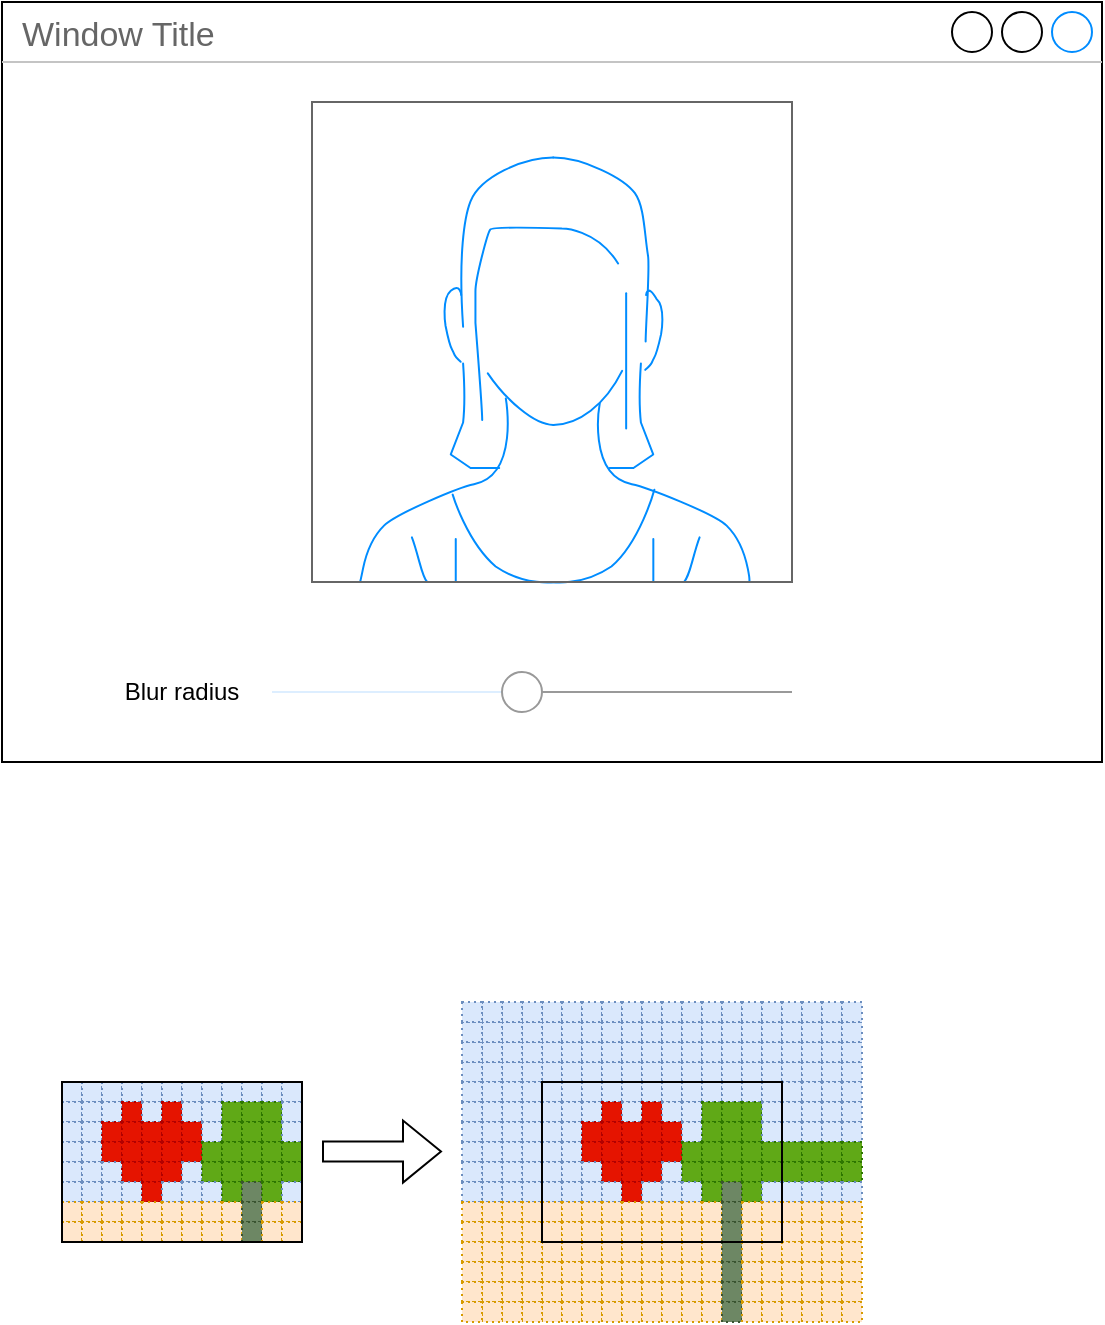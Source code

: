 <mxfile version="26.0.7">
  <diagram name="Page-1" id="0LkG6ailr866QZEMzTPR">
    <mxGraphModel dx="503" dy="390" grid="1" gridSize="10" guides="1" tooltips="1" connect="1" arrows="1" fold="1" page="1" pageScale="1" pageWidth="850" pageHeight="1100" math="0" shadow="0">
      <root>
        <mxCell id="0" />
        <mxCell id="1" parent="0" />
        <mxCell id="N3uVrDPWJQUxGeQVg-p2-280" value="" style="whiteSpace=wrap;html=1;aspect=fixed;dashed=1;dashPattern=1 2;fillColor=#dae8fc;strokeColor=#6c8ebf;" vertex="1" parent="1">
          <mxGeometry x="320" y="750" width="10" height="10" as="geometry" />
        </mxCell>
        <mxCell id="N3uVrDPWJQUxGeQVg-p2-281" value="" style="whiteSpace=wrap;html=1;aspect=fixed;dashed=1;dashPattern=1 2;fillColor=#dae8fc;strokeColor=#6c8ebf;" vertex="1" parent="1">
          <mxGeometry x="330" y="750" width="10" height="10" as="geometry" />
        </mxCell>
        <mxCell id="N3uVrDPWJQUxGeQVg-p2-282" value="" style="whiteSpace=wrap;html=1;aspect=fixed;dashed=1;dashPattern=1 2;fillColor=#dae8fc;strokeColor=#6c8ebf;" vertex="1" parent="1">
          <mxGeometry x="340" y="750" width="10" height="10" as="geometry" />
        </mxCell>
        <mxCell id="N3uVrDPWJQUxGeQVg-p2-283" value="" style="whiteSpace=wrap;html=1;aspect=fixed;dashed=1;dashPattern=1 2;fillColor=#dae8fc;strokeColor=#6c8ebf;" vertex="1" parent="1">
          <mxGeometry x="350" y="750" width="10" height="10" as="geometry" />
        </mxCell>
        <mxCell id="N3uVrDPWJQUxGeQVg-p2-284" value="" style="whiteSpace=wrap;html=1;aspect=fixed;dashed=1;dashPattern=1 2;fillColor=#dae8fc;strokeColor=#6c8ebf;" vertex="1" parent="1">
          <mxGeometry x="360" y="750" width="10" height="10" as="geometry" />
        </mxCell>
        <mxCell id="N3uVrDPWJQUxGeQVg-p2-285" value="" style="whiteSpace=wrap;html=1;aspect=fixed;dashed=1;dashPattern=1 2;fillColor=#dae8fc;strokeColor=#6c8ebf;" vertex="1" parent="1">
          <mxGeometry x="370" y="750" width="10" height="10" as="geometry" />
        </mxCell>
        <mxCell id="N3uVrDPWJQUxGeQVg-p2-286" value="" style="whiteSpace=wrap;html=1;aspect=fixed;dashed=1;dashPattern=1 2;fillColor=#dae8fc;strokeColor=#6c8ebf;" vertex="1" parent="1">
          <mxGeometry x="380" y="750" width="10" height="10" as="geometry" />
        </mxCell>
        <mxCell id="N3uVrDPWJQUxGeQVg-p2-287" value="" style="whiteSpace=wrap;html=1;aspect=fixed;dashed=1;dashPattern=1 2;fillColor=#dae8fc;strokeColor=#6c8ebf;" vertex="1" parent="1">
          <mxGeometry x="390" y="750" width="10" height="10" as="geometry" />
        </mxCell>
        <mxCell id="N3uVrDPWJQUxGeQVg-p2-288" value="" style="whiteSpace=wrap;html=1;aspect=fixed;dashed=1;dashPattern=1 2;fillColor=#dae8fc;strokeColor=#6c8ebf;" vertex="1" parent="1">
          <mxGeometry x="400" y="750" width="10" height="10" as="geometry" />
        </mxCell>
        <mxCell id="N3uVrDPWJQUxGeQVg-p2-289" value="" style="whiteSpace=wrap;html=1;aspect=fixed;dashed=1;dashPattern=1 2;fillColor=#dae8fc;strokeColor=#6c8ebf;" vertex="1" parent="1">
          <mxGeometry x="410" y="750" width="10" height="10" as="geometry" />
        </mxCell>
        <mxCell id="N3uVrDPWJQUxGeQVg-p2-290" value="" style="whiteSpace=wrap;html=1;aspect=fixed;dashed=1;dashPattern=1 2;fillColor=#dae8fc;strokeColor=#6c8ebf;" vertex="1" parent="1">
          <mxGeometry x="420" y="750" width="10" height="10" as="geometry" />
        </mxCell>
        <mxCell id="N3uVrDPWJQUxGeQVg-p2-291" value="" style="whiteSpace=wrap;html=1;aspect=fixed;dashed=1;dashPattern=1 2;fillColor=#dae8fc;strokeColor=#6c8ebf;" vertex="1" parent="1">
          <mxGeometry x="430" y="750" width="10" height="10" as="geometry" />
        </mxCell>
        <mxCell id="N3uVrDPWJQUxGeQVg-p2-292" value="" style="whiteSpace=wrap;html=1;aspect=fixed;dashed=1;dashPattern=1 2;fillColor=#dae8fc;strokeColor=#6c8ebf;" vertex="1" parent="1">
          <mxGeometry x="310" y="750" width="10" height="10" as="geometry" />
        </mxCell>
        <mxCell id="N3uVrDPWJQUxGeQVg-p2-293" value="" style="whiteSpace=wrap;html=1;aspect=fixed;dashed=1;dashPattern=1 2;fillColor=#dae8fc;strokeColor=#6c8ebf;" vertex="1" parent="1">
          <mxGeometry x="310" y="750" width="10" height="10" as="geometry" />
        </mxCell>
        <mxCell id="N3uVrDPWJQUxGeQVg-p2-294" value="" style="whiteSpace=wrap;html=1;aspect=fixed;dashed=1;dashPattern=1 2;fillColor=#dae8fc;strokeColor=#6c8ebf;" vertex="1" parent="1">
          <mxGeometry x="300" y="750" width="10" height="10" as="geometry" />
        </mxCell>
        <mxCell id="N3uVrDPWJQUxGeQVg-p2-295" value="" style="whiteSpace=wrap;html=1;aspect=fixed;dashed=1;dashPattern=1 2;fillColor=#dae8fc;strokeColor=#6c8ebf;" vertex="1" parent="1">
          <mxGeometry x="290" y="750" width="10" height="10" as="geometry" />
        </mxCell>
        <mxCell id="N3uVrDPWJQUxGeQVg-p2-296" value="" style="whiteSpace=wrap;html=1;aspect=fixed;dashed=1;dashPattern=1 2;fillColor=#dae8fc;strokeColor=#6c8ebf;" vertex="1" parent="1">
          <mxGeometry x="280" y="750" width="10" height="10" as="geometry" />
        </mxCell>
        <mxCell id="N3uVrDPWJQUxGeQVg-p2-297" value="" style="whiteSpace=wrap;html=1;aspect=fixed;dashed=1;dashPattern=1 2;fillColor=#dae8fc;strokeColor=#6c8ebf;" vertex="1" parent="1">
          <mxGeometry x="440" y="750" width="10" height="10" as="geometry" />
        </mxCell>
        <mxCell id="N3uVrDPWJQUxGeQVg-p2-298" value="" style="whiteSpace=wrap;html=1;aspect=fixed;dashed=1;dashPattern=1 2;fillColor=#dae8fc;strokeColor=#6c8ebf;" vertex="1" parent="1">
          <mxGeometry x="450" y="750" width="10" height="10" as="geometry" />
        </mxCell>
        <mxCell id="N3uVrDPWJQUxGeQVg-p2-299" value="" style="whiteSpace=wrap;html=1;aspect=fixed;dashed=1;dashPattern=1 2;fillColor=#dae8fc;strokeColor=#6c8ebf;" vertex="1" parent="1">
          <mxGeometry x="460" y="750" width="10" height="10" as="geometry" />
        </mxCell>
        <mxCell id="N3uVrDPWJQUxGeQVg-p2-300" value="" style="whiteSpace=wrap;html=1;aspect=fixed;dashed=1;dashPattern=1 2;fillColor=#dae8fc;strokeColor=#6c8ebf;" vertex="1" parent="1">
          <mxGeometry x="470" y="750" width="10" height="10" as="geometry" />
        </mxCell>
        <mxCell id="N3uVrDPWJQUxGeQVg-p2-301" value="" style="whiteSpace=wrap;html=1;aspect=fixed;dashed=1;dashPattern=1 2;fillColor=#dae8fc;strokeColor=#6c8ebf;" vertex="1" parent="1">
          <mxGeometry x="320" y="740" width="10" height="10" as="geometry" />
        </mxCell>
        <mxCell id="N3uVrDPWJQUxGeQVg-p2-302" value="" style="whiteSpace=wrap;html=1;aspect=fixed;dashed=1;dashPattern=1 2;fillColor=#dae8fc;strokeColor=#6c8ebf;" vertex="1" parent="1">
          <mxGeometry x="330" y="740" width="10" height="10" as="geometry" />
        </mxCell>
        <mxCell id="N3uVrDPWJQUxGeQVg-p2-303" value="" style="whiteSpace=wrap;html=1;aspect=fixed;dashed=1;dashPattern=1 2;fillColor=#dae8fc;strokeColor=#6c8ebf;" vertex="1" parent="1">
          <mxGeometry x="340" y="740" width="10" height="10" as="geometry" />
        </mxCell>
        <mxCell id="N3uVrDPWJQUxGeQVg-p2-304" value="" style="whiteSpace=wrap;html=1;aspect=fixed;dashed=1;dashPattern=1 2;fillColor=#dae8fc;strokeColor=#6c8ebf;" vertex="1" parent="1">
          <mxGeometry x="350" y="740" width="10" height="10" as="geometry" />
        </mxCell>
        <mxCell id="N3uVrDPWJQUxGeQVg-p2-305" value="" style="whiteSpace=wrap;html=1;aspect=fixed;dashed=1;dashPattern=1 2;fillColor=#dae8fc;strokeColor=#6c8ebf;" vertex="1" parent="1">
          <mxGeometry x="360" y="740" width="10" height="10" as="geometry" />
        </mxCell>
        <mxCell id="N3uVrDPWJQUxGeQVg-p2-306" value="" style="whiteSpace=wrap;html=1;aspect=fixed;dashed=1;dashPattern=1 2;fillColor=#dae8fc;strokeColor=#6c8ebf;" vertex="1" parent="1">
          <mxGeometry x="370" y="740" width="10" height="10" as="geometry" />
        </mxCell>
        <mxCell id="N3uVrDPWJQUxGeQVg-p2-307" value="" style="whiteSpace=wrap;html=1;aspect=fixed;dashed=1;dashPattern=1 2;fillColor=#dae8fc;strokeColor=#6c8ebf;" vertex="1" parent="1">
          <mxGeometry x="380" y="740" width="10" height="10" as="geometry" />
        </mxCell>
        <mxCell id="N3uVrDPWJQUxGeQVg-p2-308" value="" style="whiteSpace=wrap;html=1;aspect=fixed;dashed=1;dashPattern=1 2;fillColor=#dae8fc;strokeColor=#6c8ebf;" vertex="1" parent="1">
          <mxGeometry x="390" y="740" width="10" height="10" as="geometry" />
        </mxCell>
        <mxCell id="N3uVrDPWJQUxGeQVg-p2-309" value="" style="whiteSpace=wrap;html=1;aspect=fixed;dashed=1;dashPattern=1 2;fillColor=#dae8fc;strokeColor=#6c8ebf;" vertex="1" parent="1">
          <mxGeometry x="400" y="740" width="10" height="10" as="geometry" />
        </mxCell>
        <mxCell id="N3uVrDPWJQUxGeQVg-p2-310" value="" style="whiteSpace=wrap;html=1;aspect=fixed;dashed=1;dashPattern=1 2;fillColor=#dae8fc;strokeColor=#6c8ebf;" vertex="1" parent="1">
          <mxGeometry x="410" y="740" width="10" height="10" as="geometry" />
        </mxCell>
        <mxCell id="N3uVrDPWJQUxGeQVg-p2-311" value="" style="whiteSpace=wrap;html=1;aspect=fixed;dashed=1;dashPattern=1 2;fillColor=#dae8fc;strokeColor=#6c8ebf;" vertex="1" parent="1">
          <mxGeometry x="420" y="740" width="10" height="10" as="geometry" />
        </mxCell>
        <mxCell id="N3uVrDPWJQUxGeQVg-p2-312" value="" style="whiteSpace=wrap;html=1;aspect=fixed;dashed=1;dashPattern=1 2;fillColor=#dae8fc;strokeColor=#6c8ebf;" vertex="1" parent="1">
          <mxGeometry x="430" y="740" width="10" height="10" as="geometry" />
        </mxCell>
        <mxCell id="N3uVrDPWJQUxGeQVg-p2-313" value="" style="whiteSpace=wrap;html=1;aspect=fixed;dashed=1;dashPattern=1 2;fillColor=#dae8fc;strokeColor=#6c8ebf;" vertex="1" parent="1">
          <mxGeometry x="310" y="740" width="10" height="10" as="geometry" />
        </mxCell>
        <mxCell id="N3uVrDPWJQUxGeQVg-p2-314" value="" style="whiteSpace=wrap;html=1;aspect=fixed;dashed=1;dashPattern=1 2;fillColor=#dae8fc;strokeColor=#6c8ebf;" vertex="1" parent="1">
          <mxGeometry x="310" y="740" width="10" height="10" as="geometry" />
        </mxCell>
        <mxCell id="N3uVrDPWJQUxGeQVg-p2-315" value="" style="whiteSpace=wrap;html=1;aspect=fixed;dashed=1;dashPattern=1 2;fillColor=#dae8fc;strokeColor=#6c8ebf;" vertex="1" parent="1">
          <mxGeometry x="300" y="740" width="10" height="10" as="geometry" />
        </mxCell>
        <mxCell id="N3uVrDPWJQUxGeQVg-p2-316" value="" style="whiteSpace=wrap;html=1;aspect=fixed;dashed=1;dashPattern=1 2;fillColor=#dae8fc;strokeColor=#6c8ebf;" vertex="1" parent="1">
          <mxGeometry x="290" y="740" width="10" height="10" as="geometry" />
        </mxCell>
        <mxCell id="N3uVrDPWJQUxGeQVg-p2-317" value="" style="whiteSpace=wrap;html=1;aspect=fixed;dashed=1;dashPattern=1 2;fillColor=#dae8fc;strokeColor=#6c8ebf;" vertex="1" parent="1">
          <mxGeometry x="280" y="740" width="10" height="10" as="geometry" />
        </mxCell>
        <mxCell id="N3uVrDPWJQUxGeQVg-p2-318" value="" style="whiteSpace=wrap;html=1;aspect=fixed;dashed=1;dashPattern=1 2;fillColor=#dae8fc;strokeColor=#6c8ebf;" vertex="1" parent="1">
          <mxGeometry x="440" y="740" width="10" height="10" as="geometry" />
        </mxCell>
        <mxCell id="N3uVrDPWJQUxGeQVg-p2-319" value="" style="whiteSpace=wrap;html=1;aspect=fixed;dashed=1;dashPattern=1 2;fillColor=#dae8fc;strokeColor=#6c8ebf;" vertex="1" parent="1">
          <mxGeometry x="450" y="740" width="10" height="10" as="geometry" />
        </mxCell>
        <mxCell id="N3uVrDPWJQUxGeQVg-p2-320" value="" style="whiteSpace=wrap;html=1;aspect=fixed;dashed=1;dashPattern=1 2;fillColor=#dae8fc;strokeColor=#6c8ebf;" vertex="1" parent="1">
          <mxGeometry x="460" y="740" width="10" height="10" as="geometry" />
        </mxCell>
        <mxCell id="N3uVrDPWJQUxGeQVg-p2-321" value="" style="whiteSpace=wrap;html=1;aspect=fixed;dashed=1;dashPattern=1 2;fillColor=#dae8fc;strokeColor=#6c8ebf;" vertex="1" parent="1">
          <mxGeometry x="470" y="740" width="10" height="10" as="geometry" />
        </mxCell>
        <mxCell id="N3uVrDPWJQUxGeQVg-p2-322" value="" style="whiteSpace=wrap;html=1;aspect=fixed;dashed=1;dashPattern=1 2;fillColor=#dae8fc;strokeColor=#6c8ebf;" vertex="1" parent="1">
          <mxGeometry x="320" y="730" width="10" height="10" as="geometry" />
        </mxCell>
        <mxCell id="N3uVrDPWJQUxGeQVg-p2-323" value="" style="whiteSpace=wrap;html=1;aspect=fixed;dashed=1;dashPattern=1 2;fillColor=#dae8fc;strokeColor=#6c8ebf;" vertex="1" parent="1">
          <mxGeometry x="330" y="730" width="10" height="10" as="geometry" />
        </mxCell>
        <mxCell id="N3uVrDPWJQUxGeQVg-p2-324" value="" style="whiteSpace=wrap;html=1;aspect=fixed;dashed=1;dashPattern=1 2;fillColor=#dae8fc;strokeColor=#6c8ebf;" vertex="1" parent="1">
          <mxGeometry x="340" y="730" width="10" height="10" as="geometry" />
        </mxCell>
        <mxCell id="N3uVrDPWJQUxGeQVg-p2-325" value="" style="whiteSpace=wrap;html=1;aspect=fixed;dashed=1;dashPattern=1 2;fillColor=#dae8fc;strokeColor=#6c8ebf;" vertex="1" parent="1">
          <mxGeometry x="350" y="730" width="10" height="10" as="geometry" />
        </mxCell>
        <mxCell id="N3uVrDPWJQUxGeQVg-p2-326" value="" style="whiteSpace=wrap;html=1;aspect=fixed;dashed=1;dashPattern=1 2;fillColor=#dae8fc;strokeColor=#6c8ebf;" vertex="1" parent="1">
          <mxGeometry x="360" y="730" width="10" height="10" as="geometry" />
        </mxCell>
        <mxCell id="N3uVrDPWJQUxGeQVg-p2-327" value="" style="whiteSpace=wrap;html=1;aspect=fixed;dashed=1;dashPattern=1 2;fillColor=#dae8fc;strokeColor=#6c8ebf;" vertex="1" parent="1">
          <mxGeometry x="370" y="730" width="10" height="10" as="geometry" />
        </mxCell>
        <mxCell id="N3uVrDPWJQUxGeQVg-p2-328" value="" style="whiteSpace=wrap;html=1;aspect=fixed;dashed=1;dashPattern=1 2;fillColor=#dae8fc;strokeColor=#6c8ebf;" vertex="1" parent="1">
          <mxGeometry x="380" y="730" width="10" height="10" as="geometry" />
        </mxCell>
        <mxCell id="N3uVrDPWJQUxGeQVg-p2-329" value="" style="whiteSpace=wrap;html=1;aspect=fixed;dashed=1;dashPattern=1 2;fillColor=#dae8fc;strokeColor=#6c8ebf;" vertex="1" parent="1">
          <mxGeometry x="390" y="730" width="10" height="10" as="geometry" />
        </mxCell>
        <mxCell id="N3uVrDPWJQUxGeQVg-p2-330" value="" style="whiteSpace=wrap;html=1;aspect=fixed;dashed=1;dashPattern=1 2;fillColor=#dae8fc;strokeColor=#6c8ebf;" vertex="1" parent="1">
          <mxGeometry x="400" y="730" width="10" height="10" as="geometry" />
        </mxCell>
        <mxCell id="N3uVrDPWJQUxGeQVg-p2-331" value="" style="whiteSpace=wrap;html=1;aspect=fixed;dashed=1;dashPattern=1 2;fillColor=#dae8fc;strokeColor=#6c8ebf;" vertex="1" parent="1">
          <mxGeometry x="410" y="730" width="10" height="10" as="geometry" />
        </mxCell>
        <mxCell id="N3uVrDPWJQUxGeQVg-p2-332" value="" style="whiteSpace=wrap;html=1;aspect=fixed;dashed=1;dashPattern=1 2;fillColor=#dae8fc;strokeColor=#6c8ebf;" vertex="1" parent="1">
          <mxGeometry x="420" y="730" width="10" height="10" as="geometry" />
        </mxCell>
        <mxCell id="N3uVrDPWJQUxGeQVg-p2-333" value="" style="whiteSpace=wrap;html=1;aspect=fixed;dashed=1;dashPattern=1 2;fillColor=#dae8fc;strokeColor=#6c8ebf;" vertex="1" parent="1">
          <mxGeometry x="430" y="730" width="10" height="10" as="geometry" />
        </mxCell>
        <mxCell id="N3uVrDPWJQUxGeQVg-p2-334" value="" style="whiteSpace=wrap;html=1;aspect=fixed;dashed=1;dashPattern=1 2;fillColor=#dae8fc;strokeColor=#6c8ebf;" vertex="1" parent="1">
          <mxGeometry x="310" y="730" width="10" height="10" as="geometry" />
        </mxCell>
        <mxCell id="N3uVrDPWJQUxGeQVg-p2-335" value="" style="whiteSpace=wrap;html=1;aspect=fixed;dashed=1;dashPattern=1 2;fillColor=#dae8fc;strokeColor=#6c8ebf;" vertex="1" parent="1">
          <mxGeometry x="310" y="730" width="10" height="10" as="geometry" />
        </mxCell>
        <mxCell id="N3uVrDPWJQUxGeQVg-p2-336" value="" style="whiteSpace=wrap;html=1;aspect=fixed;dashed=1;dashPattern=1 2;fillColor=#dae8fc;strokeColor=#6c8ebf;" vertex="1" parent="1">
          <mxGeometry x="300" y="730" width="10" height="10" as="geometry" />
        </mxCell>
        <mxCell id="N3uVrDPWJQUxGeQVg-p2-337" value="" style="whiteSpace=wrap;html=1;aspect=fixed;dashed=1;dashPattern=1 2;fillColor=#dae8fc;strokeColor=#6c8ebf;" vertex="1" parent="1">
          <mxGeometry x="290" y="730" width="10" height="10" as="geometry" />
        </mxCell>
        <mxCell id="N3uVrDPWJQUxGeQVg-p2-338" value="" style="whiteSpace=wrap;html=1;aspect=fixed;dashed=1;dashPattern=1 2;fillColor=#dae8fc;strokeColor=#6c8ebf;" vertex="1" parent="1">
          <mxGeometry x="280" y="730" width="10" height="10" as="geometry" />
        </mxCell>
        <mxCell id="N3uVrDPWJQUxGeQVg-p2-339" value="" style="whiteSpace=wrap;html=1;aspect=fixed;dashed=1;dashPattern=1 2;fillColor=#dae8fc;strokeColor=#6c8ebf;" vertex="1" parent="1">
          <mxGeometry x="440" y="730" width="10" height="10" as="geometry" />
        </mxCell>
        <mxCell id="N3uVrDPWJQUxGeQVg-p2-340" value="" style="whiteSpace=wrap;html=1;aspect=fixed;dashed=1;dashPattern=1 2;fillColor=#dae8fc;strokeColor=#6c8ebf;" vertex="1" parent="1">
          <mxGeometry x="450" y="730" width="10" height="10" as="geometry" />
        </mxCell>
        <mxCell id="N3uVrDPWJQUxGeQVg-p2-341" value="" style="whiteSpace=wrap;html=1;aspect=fixed;dashed=1;dashPattern=1 2;fillColor=#dae8fc;strokeColor=#6c8ebf;" vertex="1" parent="1">
          <mxGeometry x="460" y="730" width="10" height="10" as="geometry" />
        </mxCell>
        <mxCell id="N3uVrDPWJQUxGeQVg-p2-342" value="" style="whiteSpace=wrap;html=1;aspect=fixed;dashed=1;dashPattern=1 2;fillColor=#dae8fc;strokeColor=#6c8ebf;" vertex="1" parent="1">
          <mxGeometry x="470" y="730" width="10" height="10" as="geometry" />
        </mxCell>
        <mxCell id="N3uVrDPWJQUxGeQVg-p2-343" value="" style="whiteSpace=wrap;html=1;aspect=fixed;dashed=1;dashPattern=1 2;fillColor=#dae8fc;strokeColor=#6c8ebf;" vertex="1" parent="1">
          <mxGeometry x="320" y="720" width="10" height="10" as="geometry" />
        </mxCell>
        <mxCell id="N3uVrDPWJQUxGeQVg-p2-344" value="" style="whiteSpace=wrap;html=1;aspect=fixed;dashed=1;dashPattern=1 2;fillColor=#dae8fc;strokeColor=#6c8ebf;" vertex="1" parent="1">
          <mxGeometry x="330" y="720" width="10" height="10" as="geometry" />
        </mxCell>
        <mxCell id="N3uVrDPWJQUxGeQVg-p2-345" value="" style="whiteSpace=wrap;html=1;aspect=fixed;dashed=1;dashPattern=1 2;fillColor=#dae8fc;strokeColor=#6c8ebf;" vertex="1" parent="1">
          <mxGeometry x="340" y="720" width="10" height="10" as="geometry" />
        </mxCell>
        <mxCell id="N3uVrDPWJQUxGeQVg-p2-346" value="" style="whiteSpace=wrap;html=1;aspect=fixed;dashed=1;dashPattern=1 2;fillColor=#dae8fc;strokeColor=#6c8ebf;" vertex="1" parent="1">
          <mxGeometry x="350" y="720" width="10" height="10" as="geometry" />
        </mxCell>
        <mxCell id="N3uVrDPWJQUxGeQVg-p2-347" value="" style="whiteSpace=wrap;html=1;aspect=fixed;dashed=1;dashPattern=1 2;fillColor=#dae8fc;strokeColor=#6c8ebf;" vertex="1" parent="1">
          <mxGeometry x="360" y="720" width="10" height="10" as="geometry" />
        </mxCell>
        <mxCell id="N3uVrDPWJQUxGeQVg-p2-348" value="" style="whiteSpace=wrap;html=1;aspect=fixed;dashed=1;dashPattern=1 2;fillColor=#dae8fc;strokeColor=#6c8ebf;" vertex="1" parent="1">
          <mxGeometry x="370" y="720" width="10" height="10" as="geometry" />
        </mxCell>
        <mxCell id="N3uVrDPWJQUxGeQVg-p2-349" value="" style="whiteSpace=wrap;html=1;aspect=fixed;dashed=1;dashPattern=1 2;fillColor=#dae8fc;strokeColor=#6c8ebf;" vertex="1" parent="1">
          <mxGeometry x="380" y="720" width="10" height="10" as="geometry" />
        </mxCell>
        <mxCell id="N3uVrDPWJQUxGeQVg-p2-350" value="" style="whiteSpace=wrap;html=1;aspect=fixed;dashed=1;dashPattern=1 2;fillColor=#dae8fc;strokeColor=#6c8ebf;" vertex="1" parent="1">
          <mxGeometry x="390" y="720" width="10" height="10" as="geometry" />
        </mxCell>
        <mxCell id="N3uVrDPWJQUxGeQVg-p2-351" value="" style="whiteSpace=wrap;html=1;aspect=fixed;dashed=1;dashPattern=1 2;fillColor=#dae8fc;strokeColor=#6c8ebf;" vertex="1" parent="1">
          <mxGeometry x="400" y="720" width="10" height="10" as="geometry" />
        </mxCell>
        <mxCell id="N3uVrDPWJQUxGeQVg-p2-352" value="" style="whiteSpace=wrap;html=1;aspect=fixed;dashed=1;dashPattern=1 2;fillColor=#dae8fc;strokeColor=#6c8ebf;" vertex="1" parent="1">
          <mxGeometry x="410" y="720" width="10" height="10" as="geometry" />
        </mxCell>
        <mxCell id="N3uVrDPWJQUxGeQVg-p2-353" value="" style="whiteSpace=wrap;html=1;aspect=fixed;dashed=1;dashPattern=1 2;fillColor=#dae8fc;strokeColor=#6c8ebf;" vertex="1" parent="1">
          <mxGeometry x="420" y="720" width="10" height="10" as="geometry" />
        </mxCell>
        <mxCell id="N3uVrDPWJQUxGeQVg-p2-354" value="" style="whiteSpace=wrap;html=1;aspect=fixed;dashed=1;dashPattern=1 2;fillColor=#dae8fc;strokeColor=#6c8ebf;" vertex="1" parent="1">
          <mxGeometry x="430" y="720" width="10" height="10" as="geometry" />
        </mxCell>
        <mxCell id="N3uVrDPWJQUxGeQVg-p2-355" value="" style="whiteSpace=wrap;html=1;aspect=fixed;dashed=1;dashPattern=1 2;fillColor=#dae8fc;strokeColor=#6c8ebf;" vertex="1" parent="1">
          <mxGeometry x="310" y="720" width="10" height="10" as="geometry" />
        </mxCell>
        <mxCell id="N3uVrDPWJQUxGeQVg-p2-356" value="" style="whiteSpace=wrap;html=1;aspect=fixed;dashed=1;dashPattern=1 2;fillColor=#dae8fc;strokeColor=#6c8ebf;" vertex="1" parent="1">
          <mxGeometry x="310" y="720" width="10" height="10" as="geometry" />
        </mxCell>
        <mxCell id="N3uVrDPWJQUxGeQVg-p2-357" value="" style="whiteSpace=wrap;html=1;aspect=fixed;dashed=1;dashPattern=1 2;fillColor=#dae8fc;strokeColor=#6c8ebf;" vertex="1" parent="1">
          <mxGeometry x="300" y="720" width="10" height="10" as="geometry" />
        </mxCell>
        <mxCell id="N3uVrDPWJQUxGeQVg-p2-358" value="" style="whiteSpace=wrap;html=1;aspect=fixed;dashed=1;dashPattern=1 2;fillColor=#dae8fc;strokeColor=#6c8ebf;" vertex="1" parent="1">
          <mxGeometry x="290" y="720" width="10" height="10" as="geometry" />
        </mxCell>
        <mxCell id="N3uVrDPWJQUxGeQVg-p2-359" value="" style="whiteSpace=wrap;html=1;aspect=fixed;dashed=1;dashPattern=1 2;fillColor=#dae8fc;strokeColor=#6c8ebf;" vertex="1" parent="1">
          <mxGeometry x="280" y="720" width="10" height="10" as="geometry" />
        </mxCell>
        <mxCell id="N3uVrDPWJQUxGeQVg-p2-360" value="" style="whiteSpace=wrap;html=1;aspect=fixed;dashed=1;dashPattern=1 2;fillColor=#dae8fc;strokeColor=#6c8ebf;" vertex="1" parent="1">
          <mxGeometry x="440" y="720" width="10" height="10" as="geometry" />
        </mxCell>
        <mxCell id="N3uVrDPWJQUxGeQVg-p2-361" value="" style="whiteSpace=wrap;html=1;aspect=fixed;dashed=1;dashPattern=1 2;fillColor=#dae8fc;strokeColor=#6c8ebf;" vertex="1" parent="1">
          <mxGeometry x="450" y="720" width="10" height="10" as="geometry" />
        </mxCell>
        <mxCell id="N3uVrDPWJQUxGeQVg-p2-362" value="" style="whiteSpace=wrap;html=1;aspect=fixed;dashed=1;dashPattern=1 2;fillColor=#dae8fc;strokeColor=#6c8ebf;" vertex="1" parent="1">
          <mxGeometry x="460" y="720" width="10" height="10" as="geometry" />
        </mxCell>
        <mxCell id="N3uVrDPWJQUxGeQVg-p2-363" value="" style="whiteSpace=wrap;html=1;aspect=fixed;dashed=1;dashPattern=1 2;fillColor=#dae8fc;strokeColor=#6c8ebf;" vertex="1" parent="1">
          <mxGeometry x="470" y="720" width="10" height="10" as="geometry" />
        </mxCell>
        <mxCell id="N3uVrDPWJQUxGeQVg-p2-1" value="Window Title" style="strokeWidth=1;shadow=0;dashed=0;align=center;html=1;shape=mxgraph.mockup.containers.window;align=left;verticalAlign=top;spacingLeft=8;strokeColor2=#008cff;strokeColor3=#c4c4c4;fontColor=#666666;mainText=;fontSize=17;labelBackgroundColor=none;whiteSpace=wrap;" vertex="1" parent="1">
          <mxGeometry x="50" y="220" width="550" height="380" as="geometry" />
        </mxCell>
        <mxCell id="N3uVrDPWJQUxGeQVg-p2-2" value="" style="verticalLabelPosition=bottom;shadow=0;dashed=0;align=center;html=1;verticalAlign=top;strokeWidth=1;shape=mxgraph.mockup.containers.userFemale;strokeColor=#666666;strokeColor2=#008cff;" vertex="1" parent="1">
          <mxGeometry x="205" y="270" width="240" height="240" as="geometry" />
        </mxCell>
        <mxCell id="N3uVrDPWJQUxGeQVg-p2-3" value="" style="verticalLabelPosition=bottom;shadow=0;dashed=0;align=center;html=1;verticalAlign=top;strokeWidth=1;shape=mxgraph.mockup.forms.horSlider;strokeColor=#999999;sliderStyle=basic;sliderPos=48;handleStyle=circle;fillColor2=#ddeeff;" vertex="1" parent="1">
          <mxGeometry x="185" y="550" width="260" height="30" as="geometry" />
        </mxCell>
        <mxCell id="N3uVrDPWJQUxGeQVg-p2-4" value="Blur radius" style="text;html=1;align=center;verticalAlign=middle;whiteSpace=wrap;rounded=0;" vertex="1" parent="1">
          <mxGeometry x="110" y="550" width="60" height="30" as="geometry" />
        </mxCell>
        <mxCell id="N3uVrDPWJQUxGeQVg-p2-5" value="" style="whiteSpace=wrap;html=1;aspect=fixed;dashed=1;dashPattern=1 2;fillColor=#dae8fc;strokeColor=#6c8ebf;" vertex="1" parent="1">
          <mxGeometry x="320" y="760" width="10" height="10" as="geometry" />
        </mxCell>
        <mxCell id="N3uVrDPWJQUxGeQVg-p2-6" value="" style="whiteSpace=wrap;html=1;aspect=fixed;dashed=1;dashPattern=1 2;fillColor=#dae8fc;strokeColor=#6c8ebf;" vertex="1" parent="1">
          <mxGeometry x="330" y="760" width="10" height="10" as="geometry" />
        </mxCell>
        <mxCell id="N3uVrDPWJQUxGeQVg-p2-7" value="" style="whiteSpace=wrap;html=1;aspect=fixed;dashed=1;dashPattern=1 2;fillColor=#dae8fc;strokeColor=#6c8ebf;" vertex="1" parent="1">
          <mxGeometry x="340" y="760" width="10" height="10" as="geometry" />
        </mxCell>
        <mxCell id="N3uVrDPWJQUxGeQVg-p2-8" value="" style="whiteSpace=wrap;html=1;aspect=fixed;dashed=1;dashPattern=1 2;fillColor=#dae8fc;strokeColor=#6c8ebf;" vertex="1" parent="1">
          <mxGeometry x="350" y="760" width="10" height="10" as="geometry" />
        </mxCell>
        <mxCell id="N3uVrDPWJQUxGeQVg-p2-9" value="" style="whiteSpace=wrap;html=1;aspect=fixed;dashed=1;dashPattern=1 2;fillColor=#dae8fc;strokeColor=#6c8ebf;" vertex="1" parent="1">
          <mxGeometry x="360" y="760" width="10" height="10" as="geometry" />
        </mxCell>
        <mxCell id="N3uVrDPWJQUxGeQVg-p2-10" value="" style="whiteSpace=wrap;html=1;aspect=fixed;dashed=1;dashPattern=1 2;fillColor=#dae8fc;strokeColor=#6c8ebf;" vertex="1" parent="1">
          <mxGeometry x="370" y="760" width="10" height="10" as="geometry" />
        </mxCell>
        <mxCell id="N3uVrDPWJQUxGeQVg-p2-11" value="" style="whiteSpace=wrap;html=1;aspect=fixed;dashed=1;dashPattern=1 2;fillColor=#dae8fc;strokeColor=#6c8ebf;" vertex="1" parent="1">
          <mxGeometry x="380" y="760" width="10" height="10" as="geometry" />
        </mxCell>
        <mxCell id="N3uVrDPWJQUxGeQVg-p2-12" value="" style="whiteSpace=wrap;html=1;aspect=fixed;dashed=1;dashPattern=1 2;fillColor=#dae8fc;strokeColor=#6c8ebf;" vertex="1" parent="1">
          <mxGeometry x="390" y="760" width="10" height="10" as="geometry" />
        </mxCell>
        <mxCell id="N3uVrDPWJQUxGeQVg-p2-13" value="" style="whiteSpace=wrap;html=1;aspect=fixed;dashed=1;dashPattern=1 2;fillColor=#dae8fc;strokeColor=#6c8ebf;" vertex="1" parent="1">
          <mxGeometry x="400" y="760" width="10" height="10" as="geometry" />
        </mxCell>
        <mxCell id="N3uVrDPWJQUxGeQVg-p2-14" value="" style="whiteSpace=wrap;html=1;aspect=fixed;dashed=1;dashPattern=1 2;fillColor=#dae8fc;strokeColor=#6c8ebf;" vertex="1" parent="1">
          <mxGeometry x="410" y="760" width="10" height="10" as="geometry" />
        </mxCell>
        <mxCell id="N3uVrDPWJQUxGeQVg-p2-15" value="" style="whiteSpace=wrap;html=1;aspect=fixed;dashed=1;dashPattern=1 2;fillColor=#dae8fc;strokeColor=#6c8ebf;" vertex="1" parent="1">
          <mxGeometry x="420" y="760" width="10" height="10" as="geometry" />
        </mxCell>
        <mxCell id="N3uVrDPWJQUxGeQVg-p2-16" value="" style="whiteSpace=wrap;html=1;aspect=fixed;dashed=1;dashPattern=1 2;fillColor=#dae8fc;strokeColor=#6c8ebf;" vertex="1" parent="1">
          <mxGeometry x="430" y="760" width="10" height="10" as="geometry" />
        </mxCell>
        <mxCell id="N3uVrDPWJQUxGeQVg-p2-18" value="" style="whiteSpace=wrap;html=1;aspect=fixed;dashed=1;dashPattern=1 2;fillColor=#dae8fc;strokeColor=#6c8ebf;" vertex="1" parent="1">
          <mxGeometry x="320" y="770" width="10" height="10" as="geometry" />
        </mxCell>
        <mxCell id="N3uVrDPWJQUxGeQVg-p2-19" value="" style="whiteSpace=wrap;html=1;aspect=fixed;dashed=1;dashPattern=1 2;fillColor=#dae8fc;strokeColor=#6c8ebf;" vertex="1" parent="1">
          <mxGeometry x="330" y="770" width="10" height="10" as="geometry" />
        </mxCell>
        <mxCell id="N3uVrDPWJQUxGeQVg-p2-20" value="" style="whiteSpace=wrap;html=1;aspect=fixed;dashed=1;dashPattern=1 2;fillColor=#dae8fc;strokeColor=#6c8ebf;" vertex="1" parent="1">
          <mxGeometry x="340" y="770" width="10" height="10" as="geometry" />
        </mxCell>
        <mxCell id="N3uVrDPWJQUxGeQVg-p2-21" value="" style="whiteSpace=wrap;html=1;aspect=fixed;dashed=1;dashPattern=1 2;fillColor=#e51400;strokeColor=#B20000;fontColor=#ffffff;" vertex="1" parent="1">
          <mxGeometry x="350" y="770" width="10" height="10" as="geometry" />
        </mxCell>
        <mxCell id="N3uVrDPWJQUxGeQVg-p2-22" value="" style="whiteSpace=wrap;html=1;aspect=fixed;dashed=1;dashPattern=1 2;fillColor=#dae8fc;strokeColor=#6c8ebf;" vertex="1" parent="1">
          <mxGeometry x="360" y="770" width="10" height="10" as="geometry" />
        </mxCell>
        <mxCell id="N3uVrDPWJQUxGeQVg-p2-23" value="" style="whiteSpace=wrap;html=1;aspect=fixed;dashed=1;dashPattern=1 2;fillColor=#e51400;strokeColor=#B20000;fontColor=#ffffff;" vertex="1" parent="1">
          <mxGeometry x="370" y="770" width="10" height="10" as="geometry" />
        </mxCell>
        <mxCell id="N3uVrDPWJQUxGeQVg-p2-24" value="" style="whiteSpace=wrap;html=1;aspect=fixed;dashed=1;dashPattern=1 2;fillColor=#dae8fc;strokeColor=#6c8ebf;" vertex="1" parent="1">
          <mxGeometry x="380" y="770" width="10" height="10" as="geometry" />
        </mxCell>
        <mxCell id="N3uVrDPWJQUxGeQVg-p2-25" value="" style="whiteSpace=wrap;html=1;aspect=fixed;dashed=1;dashPattern=1 2;fillColor=#dae8fc;strokeColor=#6c8ebf;" vertex="1" parent="1">
          <mxGeometry x="390" y="770" width="10" height="10" as="geometry" />
        </mxCell>
        <mxCell id="N3uVrDPWJQUxGeQVg-p2-26" value="" style="whiteSpace=wrap;html=1;aspect=fixed;dashed=1;dashPattern=1 2;fillColor=#60a917;strokeColor=#2D7600;fontColor=#ffffff;" vertex="1" parent="1">
          <mxGeometry x="400" y="770" width="10" height="10" as="geometry" />
        </mxCell>
        <mxCell id="N3uVrDPWJQUxGeQVg-p2-27" value="" style="whiteSpace=wrap;html=1;aspect=fixed;dashed=1;dashPattern=1 2;fillColor=#60a917;strokeColor=#2D7600;fontColor=#ffffff;" vertex="1" parent="1">
          <mxGeometry x="410" y="770" width="10" height="10" as="geometry" />
        </mxCell>
        <mxCell id="N3uVrDPWJQUxGeQVg-p2-28" value="" style="whiteSpace=wrap;html=1;aspect=fixed;dashed=1;dashPattern=1 2;fillColor=#60a917;strokeColor=#2D7600;fontColor=#ffffff;" vertex="1" parent="1">
          <mxGeometry x="420" y="770" width="10" height="10" as="geometry" />
        </mxCell>
        <mxCell id="N3uVrDPWJQUxGeQVg-p2-29" value="" style="whiteSpace=wrap;html=1;aspect=fixed;dashed=1;dashPattern=1 2;fillColor=#dae8fc;strokeColor=#6c8ebf;" vertex="1" parent="1">
          <mxGeometry x="430" y="770" width="10" height="10" as="geometry" />
        </mxCell>
        <mxCell id="N3uVrDPWJQUxGeQVg-p2-30" value="" style="whiteSpace=wrap;html=1;aspect=fixed;dashed=1;dashPattern=1 2;fillColor=#dae8fc;strokeColor=#6c8ebf;" vertex="1" parent="1">
          <mxGeometry x="320" y="780" width="10" height="10" as="geometry" />
        </mxCell>
        <mxCell id="N3uVrDPWJQUxGeQVg-p2-31" value="" style="whiteSpace=wrap;html=1;aspect=fixed;dashed=1;dashPattern=1 2;fillColor=#dae8fc;strokeColor=#6c8ebf;" vertex="1" parent="1">
          <mxGeometry x="330" y="780" width="10" height="10" as="geometry" />
        </mxCell>
        <mxCell id="N3uVrDPWJQUxGeQVg-p2-32" value="" style="whiteSpace=wrap;html=1;aspect=fixed;dashed=1;dashPattern=1 2;fillColor=#e51400;strokeColor=#B20000;fontColor=#ffffff;" vertex="1" parent="1">
          <mxGeometry x="340" y="780" width="10" height="10" as="geometry" />
        </mxCell>
        <mxCell id="N3uVrDPWJQUxGeQVg-p2-33" value="" style="whiteSpace=wrap;html=1;aspect=fixed;dashed=1;dashPattern=1 2;fillColor=#e51400;strokeColor=#B20000;fontColor=#ffffff;" vertex="1" parent="1">
          <mxGeometry x="350" y="780" width="10" height="10" as="geometry" />
        </mxCell>
        <mxCell id="N3uVrDPWJQUxGeQVg-p2-34" value="" style="whiteSpace=wrap;html=1;aspect=fixed;dashed=1;dashPattern=1 2;fillColor=#e51400;strokeColor=#B20000;fontColor=#ffffff;" vertex="1" parent="1">
          <mxGeometry x="360" y="780" width="10" height="10" as="geometry" />
        </mxCell>
        <mxCell id="N3uVrDPWJQUxGeQVg-p2-35" value="" style="whiteSpace=wrap;html=1;aspect=fixed;dashed=1;dashPattern=1 2;fillColor=#e51400;strokeColor=#B20000;fontColor=#ffffff;" vertex="1" parent="1">
          <mxGeometry x="370" y="780" width="10" height="10" as="geometry" />
        </mxCell>
        <mxCell id="N3uVrDPWJQUxGeQVg-p2-36" value="" style="whiteSpace=wrap;html=1;aspect=fixed;dashed=1;dashPattern=1 2;fillColor=#e51400;strokeColor=#B20000;fontColor=#ffffff;" vertex="1" parent="1">
          <mxGeometry x="380" y="780" width="10" height="10" as="geometry" />
        </mxCell>
        <mxCell id="N3uVrDPWJQUxGeQVg-p2-37" value="" style="whiteSpace=wrap;html=1;aspect=fixed;dashed=1;dashPattern=1 2;fillColor=#dae8fc;strokeColor=#6c8ebf;" vertex="1" parent="1">
          <mxGeometry x="390" y="780" width="10" height="10" as="geometry" />
        </mxCell>
        <mxCell id="N3uVrDPWJQUxGeQVg-p2-38" value="" style="whiteSpace=wrap;html=1;aspect=fixed;dashed=1;dashPattern=1 2;fillColor=#60a917;strokeColor=#2D7600;fontColor=#ffffff;" vertex="1" parent="1">
          <mxGeometry x="400" y="780" width="10" height="10" as="geometry" />
        </mxCell>
        <mxCell id="N3uVrDPWJQUxGeQVg-p2-39" value="" style="whiteSpace=wrap;html=1;aspect=fixed;dashed=1;dashPattern=1 2;fillColor=#60a917;strokeColor=#2D7600;fontColor=#ffffff;" vertex="1" parent="1">
          <mxGeometry x="410" y="780" width="10" height="10" as="geometry" />
        </mxCell>
        <mxCell id="N3uVrDPWJQUxGeQVg-p2-40" value="" style="whiteSpace=wrap;html=1;aspect=fixed;dashed=1;dashPattern=1 2;fillColor=#60a917;strokeColor=#2D7600;fontColor=#ffffff;" vertex="1" parent="1">
          <mxGeometry x="420" y="780" width="10" height="10" as="geometry" />
        </mxCell>
        <mxCell id="N3uVrDPWJQUxGeQVg-p2-41" value="" style="whiteSpace=wrap;html=1;aspect=fixed;dashed=1;dashPattern=1 2;fillColor=#dae8fc;strokeColor=#6c8ebf;" vertex="1" parent="1">
          <mxGeometry x="430" y="780" width="10" height="10" as="geometry" />
        </mxCell>
        <mxCell id="N3uVrDPWJQUxGeQVg-p2-42" value="" style="whiteSpace=wrap;html=1;aspect=fixed;dashed=1;dashPattern=1 2;fillColor=#dae8fc;strokeColor=#6c8ebf;" vertex="1" parent="1">
          <mxGeometry x="320" y="790" width="10" height="10" as="geometry" />
        </mxCell>
        <mxCell id="N3uVrDPWJQUxGeQVg-p2-43" value="" style="whiteSpace=wrap;html=1;aspect=fixed;dashed=1;dashPattern=1 2;fillColor=#dae8fc;strokeColor=#6c8ebf;" vertex="1" parent="1">
          <mxGeometry x="330" y="790" width="10" height="10" as="geometry" />
        </mxCell>
        <mxCell id="N3uVrDPWJQUxGeQVg-p2-44" value="" style="whiteSpace=wrap;html=1;aspect=fixed;dashed=1;dashPattern=1 2;fillColor=#e51400;strokeColor=#B20000;fontColor=#ffffff;" vertex="1" parent="1">
          <mxGeometry x="340" y="790" width="10" height="10" as="geometry" />
        </mxCell>
        <mxCell id="N3uVrDPWJQUxGeQVg-p2-45" value="" style="whiteSpace=wrap;html=1;aspect=fixed;dashed=1;dashPattern=1 2;fillColor=#e51400;strokeColor=#B20000;fontColor=#ffffff;" vertex="1" parent="1">
          <mxGeometry x="350" y="790" width="10" height="10" as="geometry" />
        </mxCell>
        <mxCell id="N3uVrDPWJQUxGeQVg-p2-46" value="" style="whiteSpace=wrap;html=1;aspect=fixed;dashed=1;dashPattern=1 2;fillColor=#e51400;strokeColor=#B20000;fontColor=#ffffff;" vertex="1" parent="1">
          <mxGeometry x="360" y="790" width="10" height="10" as="geometry" />
        </mxCell>
        <mxCell id="N3uVrDPWJQUxGeQVg-p2-47" value="" style="whiteSpace=wrap;html=1;aspect=fixed;dashed=1;dashPattern=1 2;fillColor=#e51400;strokeColor=#B20000;fontColor=#ffffff;" vertex="1" parent="1">
          <mxGeometry x="370" y="790" width="10" height="10" as="geometry" />
        </mxCell>
        <mxCell id="N3uVrDPWJQUxGeQVg-p2-48" value="" style="whiteSpace=wrap;html=1;aspect=fixed;dashed=1;dashPattern=1 2;fillColor=#e51400;strokeColor=#B20000;fontColor=#ffffff;" vertex="1" parent="1">
          <mxGeometry x="380" y="790" width="10" height="10" as="geometry" />
        </mxCell>
        <mxCell id="N3uVrDPWJQUxGeQVg-p2-49" value="" style="whiteSpace=wrap;html=1;aspect=fixed;dashed=1;dashPattern=1 2;fillColor=#60a917;strokeColor=#2D7600;fontColor=#ffffff;" vertex="1" parent="1">
          <mxGeometry x="390" y="790" width="10" height="10" as="geometry" />
        </mxCell>
        <mxCell id="N3uVrDPWJQUxGeQVg-p2-50" value="" style="whiteSpace=wrap;html=1;aspect=fixed;dashed=1;dashPattern=1 2;fillColor=#60a917;strokeColor=#2D7600;fontColor=#ffffff;" vertex="1" parent="1">
          <mxGeometry x="400" y="790" width="10" height="10" as="geometry" />
        </mxCell>
        <mxCell id="N3uVrDPWJQUxGeQVg-p2-51" value="" style="whiteSpace=wrap;html=1;aspect=fixed;dashed=1;dashPattern=1 2;fillColor=#60a917;strokeColor=#2D7600;fontColor=#ffffff;" vertex="1" parent="1">
          <mxGeometry x="410" y="790" width="10" height="10" as="geometry" />
        </mxCell>
        <mxCell id="N3uVrDPWJQUxGeQVg-p2-52" value="" style="whiteSpace=wrap;html=1;aspect=fixed;dashed=1;dashPattern=1 2;fillColor=#60a917;strokeColor=#2D7600;fontColor=#ffffff;" vertex="1" parent="1">
          <mxGeometry x="420" y="790" width="10" height="10" as="geometry" />
        </mxCell>
        <mxCell id="N3uVrDPWJQUxGeQVg-p2-53" value="" style="whiteSpace=wrap;html=1;aspect=fixed;dashed=1;dashPattern=1 2;fillColor=#60a917;strokeColor=#2D7600;fontColor=#ffffff;" vertex="1" parent="1">
          <mxGeometry x="430" y="790" width="10" height="10" as="geometry" />
        </mxCell>
        <mxCell id="N3uVrDPWJQUxGeQVg-p2-54" value="" style="whiteSpace=wrap;html=1;aspect=fixed;dashed=1;dashPattern=1 2;fillColor=#dae8fc;strokeColor=#6c8ebf;" vertex="1" parent="1">
          <mxGeometry x="320" y="800" width="10" height="10" as="geometry" />
        </mxCell>
        <mxCell id="N3uVrDPWJQUxGeQVg-p2-55" value="" style="whiteSpace=wrap;html=1;aspect=fixed;dashed=1;dashPattern=1 2;fillColor=#dae8fc;strokeColor=#6c8ebf;" vertex="1" parent="1">
          <mxGeometry x="330" y="800" width="10" height="10" as="geometry" />
        </mxCell>
        <mxCell id="N3uVrDPWJQUxGeQVg-p2-56" value="" style="whiteSpace=wrap;html=1;aspect=fixed;dashed=1;dashPattern=1 2;fillColor=#dae8fc;strokeColor=#6c8ebf;" vertex="1" parent="1">
          <mxGeometry x="340" y="800" width="10" height="10" as="geometry" />
        </mxCell>
        <mxCell id="N3uVrDPWJQUxGeQVg-p2-57" value="" style="whiteSpace=wrap;html=1;aspect=fixed;dashed=1;dashPattern=1 2;fillColor=#e51400;strokeColor=#B20000;fontColor=#ffffff;" vertex="1" parent="1">
          <mxGeometry x="350" y="800" width="10" height="10" as="geometry" />
        </mxCell>
        <mxCell id="N3uVrDPWJQUxGeQVg-p2-58" value="" style="whiteSpace=wrap;html=1;aspect=fixed;dashed=1;dashPattern=1 2;fillColor=#e51400;strokeColor=#B20000;fontColor=#ffffff;" vertex="1" parent="1">
          <mxGeometry x="360" y="800" width="10" height="10" as="geometry" />
        </mxCell>
        <mxCell id="N3uVrDPWJQUxGeQVg-p2-59" value="" style="whiteSpace=wrap;html=1;aspect=fixed;dashed=1;dashPattern=1 2;fillColor=#e51400;strokeColor=#B20000;fontColor=#ffffff;" vertex="1" parent="1">
          <mxGeometry x="370" y="800" width="10" height="10" as="geometry" />
        </mxCell>
        <mxCell id="N3uVrDPWJQUxGeQVg-p2-60" value="" style="whiteSpace=wrap;html=1;aspect=fixed;dashed=1;dashPattern=1 2;fillColor=#dae8fc;strokeColor=#6c8ebf;" vertex="1" parent="1">
          <mxGeometry x="380" y="800" width="10" height="10" as="geometry" />
        </mxCell>
        <mxCell id="N3uVrDPWJQUxGeQVg-p2-61" value="" style="whiteSpace=wrap;html=1;aspect=fixed;dashed=1;dashPattern=1 2;fillColor=#60a917;strokeColor=#2D7600;fontColor=#ffffff;" vertex="1" parent="1">
          <mxGeometry x="390" y="800" width="10" height="10" as="geometry" />
        </mxCell>
        <mxCell id="N3uVrDPWJQUxGeQVg-p2-62" value="" style="whiteSpace=wrap;html=1;aspect=fixed;dashed=1;dashPattern=1 2;fillColor=#60a917;strokeColor=#2D7600;fontColor=#ffffff;" vertex="1" parent="1">
          <mxGeometry x="400" y="800" width="10" height="10" as="geometry" />
        </mxCell>
        <mxCell id="N3uVrDPWJQUxGeQVg-p2-63" value="" style="whiteSpace=wrap;html=1;aspect=fixed;dashed=1;dashPattern=1 2;fillColor=#60a917;strokeColor=#2D7600;fontColor=#ffffff;" vertex="1" parent="1">
          <mxGeometry x="410" y="800" width="10" height="10" as="geometry" />
        </mxCell>
        <mxCell id="N3uVrDPWJQUxGeQVg-p2-64" value="" style="whiteSpace=wrap;html=1;aspect=fixed;dashed=1;dashPattern=1 2;fillColor=#60a917;strokeColor=#2D7600;fontColor=#ffffff;" vertex="1" parent="1">
          <mxGeometry x="420" y="800" width="10" height="10" as="geometry" />
        </mxCell>
        <mxCell id="N3uVrDPWJQUxGeQVg-p2-65" value="" style="whiteSpace=wrap;html=1;aspect=fixed;dashed=1;dashPattern=1 2;fillColor=#60a917;strokeColor=#2D7600;fontColor=#ffffff;" vertex="1" parent="1">
          <mxGeometry x="430" y="800" width="10" height="10" as="geometry" />
        </mxCell>
        <mxCell id="N3uVrDPWJQUxGeQVg-p2-66" value="" style="whiteSpace=wrap;html=1;aspect=fixed;dashed=1;dashPattern=1 2;fillColor=#dae8fc;strokeColor=#6c8ebf;" vertex="1" parent="1">
          <mxGeometry x="320" y="810" width="10" height="10" as="geometry" />
        </mxCell>
        <mxCell id="N3uVrDPWJQUxGeQVg-p2-67" value="" style="whiteSpace=wrap;html=1;aspect=fixed;dashed=1;dashPattern=1 2;fillColor=#dae8fc;strokeColor=#6c8ebf;" vertex="1" parent="1">
          <mxGeometry x="330" y="810" width="10" height="10" as="geometry" />
        </mxCell>
        <mxCell id="N3uVrDPWJQUxGeQVg-p2-68" value="" style="whiteSpace=wrap;html=1;aspect=fixed;dashed=1;dashPattern=1 2;fillColor=#dae8fc;strokeColor=#6c8ebf;" vertex="1" parent="1">
          <mxGeometry x="340" y="810" width="10" height="10" as="geometry" />
        </mxCell>
        <mxCell id="N3uVrDPWJQUxGeQVg-p2-69" value="" style="whiteSpace=wrap;html=1;aspect=fixed;dashed=1;dashPattern=1 2;fillColor=#dae8fc;strokeColor=#6c8ebf;" vertex="1" parent="1">
          <mxGeometry x="350" y="810" width="10" height="10" as="geometry" />
        </mxCell>
        <mxCell id="N3uVrDPWJQUxGeQVg-p2-70" value="" style="whiteSpace=wrap;html=1;aspect=fixed;dashed=1;dashPattern=1 2;fillColor=#e51400;strokeColor=#B20000;fontColor=#ffffff;" vertex="1" parent="1">
          <mxGeometry x="360" y="810" width="10" height="10" as="geometry" />
        </mxCell>
        <mxCell id="N3uVrDPWJQUxGeQVg-p2-71" value="" style="whiteSpace=wrap;html=1;aspect=fixed;dashed=1;dashPattern=1 2;fillColor=#dae8fc;strokeColor=#6c8ebf;" vertex="1" parent="1">
          <mxGeometry x="370" y="810" width="10" height="10" as="geometry" />
        </mxCell>
        <mxCell id="N3uVrDPWJQUxGeQVg-p2-72" value="" style="whiteSpace=wrap;html=1;aspect=fixed;dashed=1;dashPattern=1 2;fillColor=#dae8fc;strokeColor=#6c8ebf;" vertex="1" parent="1">
          <mxGeometry x="380" y="810" width="10" height="10" as="geometry" />
        </mxCell>
        <mxCell id="N3uVrDPWJQUxGeQVg-p2-73" value="" style="whiteSpace=wrap;html=1;aspect=fixed;dashed=1;dashPattern=1 2;fillColor=#dae8fc;strokeColor=#6c8ebf;" vertex="1" parent="1">
          <mxGeometry x="390" y="810" width="10" height="10" as="geometry" />
        </mxCell>
        <mxCell id="N3uVrDPWJQUxGeQVg-p2-74" value="" style="whiteSpace=wrap;html=1;aspect=fixed;dashed=1;dashPattern=1 2;fillColor=#60a917;strokeColor=#2D7600;fontColor=#ffffff;" vertex="1" parent="1">
          <mxGeometry x="400" y="810" width="10" height="10" as="geometry" />
        </mxCell>
        <mxCell id="N3uVrDPWJQUxGeQVg-p2-75" value="" style="whiteSpace=wrap;html=1;aspect=fixed;dashed=1;dashPattern=1 2;fillColor=#6d8764;strokeColor=#3A5431;fontColor=#ffffff;" vertex="1" parent="1">
          <mxGeometry x="410" y="810" width="10" height="10" as="geometry" />
        </mxCell>
        <mxCell id="N3uVrDPWJQUxGeQVg-p2-76" value="" style="whiteSpace=wrap;html=1;aspect=fixed;dashed=1;dashPattern=1 2;fillColor=#60a917;strokeColor=#2D7600;fontColor=#ffffff;" vertex="1" parent="1">
          <mxGeometry x="420" y="810" width="10" height="10" as="geometry" />
        </mxCell>
        <mxCell id="N3uVrDPWJQUxGeQVg-p2-77" value="" style="whiteSpace=wrap;html=1;aspect=fixed;dashed=1;dashPattern=1 2;fillColor=#dae8fc;strokeColor=#6c8ebf;" vertex="1" parent="1">
          <mxGeometry x="430" y="810" width="10" height="10" as="geometry" />
        </mxCell>
        <mxCell id="N3uVrDPWJQUxGeQVg-p2-78" value="" style="whiteSpace=wrap;html=1;aspect=fixed;dashed=1;dashPattern=1 2;fillColor=#ffe6cc;strokeColor=#d79b00;" vertex="1" parent="1">
          <mxGeometry x="320" y="820" width="10" height="10" as="geometry" />
        </mxCell>
        <mxCell id="N3uVrDPWJQUxGeQVg-p2-79" value="" style="whiteSpace=wrap;html=1;aspect=fixed;dashed=1;dashPattern=1 2;fillColor=#ffe6cc;strokeColor=#d79b00;" vertex="1" parent="1">
          <mxGeometry x="330" y="820" width="10" height="10" as="geometry" />
        </mxCell>
        <mxCell id="N3uVrDPWJQUxGeQVg-p2-80" value="" style="whiteSpace=wrap;html=1;aspect=fixed;dashed=1;dashPattern=1 2;fillColor=#ffe6cc;strokeColor=#d79b00;" vertex="1" parent="1">
          <mxGeometry x="340" y="820" width="10" height="10" as="geometry" />
        </mxCell>
        <mxCell id="N3uVrDPWJQUxGeQVg-p2-81" value="" style="whiteSpace=wrap;html=1;aspect=fixed;dashed=1;dashPattern=1 2;fillColor=#ffe6cc;strokeColor=#d79b00;" vertex="1" parent="1">
          <mxGeometry x="350" y="820" width="10" height="10" as="geometry" />
        </mxCell>
        <mxCell id="N3uVrDPWJQUxGeQVg-p2-82" value="" style="whiteSpace=wrap;html=1;aspect=fixed;dashed=1;dashPattern=1 2;fillColor=#ffe6cc;strokeColor=#d79b00;" vertex="1" parent="1">
          <mxGeometry x="360" y="820" width="10" height="10" as="geometry" />
        </mxCell>
        <mxCell id="N3uVrDPWJQUxGeQVg-p2-83" value="" style="whiteSpace=wrap;html=1;aspect=fixed;dashed=1;dashPattern=1 2;fillColor=#ffe6cc;strokeColor=#d79b00;" vertex="1" parent="1">
          <mxGeometry x="370" y="820" width="10" height="10" as="geometry" />
        </mxCell>
        <mxCell id="N3uVrDPWJQUxGeQVg-p2-84" value="" style="whiteSpace=wrap;html=1;aspect=fixed;dashed=1;dashPattern=1 2;fillColor=#ffe6cc;strokeColor=#d79b00;" vertex="1" parent="1">
          <mxGeometry x="380" y="820" width="10" height="10" as="geometry" />
        </mxCell>
        <mxCell id="N3uVrDPWJQUxGeQVg-p2-85" value="" style="whiteSpace=wrap;html=1;aspect=fixed;dashed=1;dashPattern=1 2;fillColor=#ffe6cc;strokeColor=#d79b00;" vertex="1" parent="1">
          <mxGeometry x="390" y="820" width="10" height="10" as="geometry" />
        </mxCell>
        <mxCell id="N3uVrDPWJQUxGeQVg-p2-86" value="" style="whiteSpace=wrap;html=1;aspect=fixed;dashed=1;dashPattern=1 2;fillColor=#ffe6cc;strokeColor=#d79b00;" vertex="1" parent="1">
          <mxGeometry x="400" y="820" width="10" height="10" as="geometry" />
        </mxCell>
        <mxCell id="N3uVrDPWJQUxGeQVg-p2-87" value="" style="whiteSpace=wrap;html=1;aspect=fixed;dashed=1;dashPattern=1 2;fillColor=#6d8764;strokeColor=#3A5431;fontColor=#ffffff;" vertex="1" parent="1">
          <mxGeometry x="410" y="820" width="10" height="10" as="geometry" />
        </mxCell>
        <mxCell id="N3uVrDPWJQUxGeQVg-p2-88" value="" style="whiteSpace=wrap;html=1;aspect=fixed;dashed=1;dashPattern=1 2;fillColor=#ffe6cc;strokeColor=#d79b00;" vertex="1" parent="1">
          <mxGeometry x="420" y="820" width="10" height="10" as="geometry" />
        </mxCell>
        <mxCell id="N3uVrDPWJQUxGeQVg-p2-89" value="" style="whiteSpace=wrap;html=1;aspect=fixed;dashed=1;dashPattern=1 2;fillColor=#ffe6cc;strokeColor=#d79b00;" vertex="1" parent="1">
          <mxGeometry x="430" y="820" width="10" height="10" as="geometry" />
        </mxCell>
        <mxCell id="N3uVrDPWJQUxGeQVg-p2-90" value="" style="whiteSpace=wrap;html=1;aspect=fixed;dashed=1;dashPattern=1 2;fillColor=#ffe6cc;strokeColor=#d79b00;" vertex="1" parent="1">
          <mxGeometry x="320" y="830" width="10" height="10" as="geometry" />
        </mxCell>
        <mxCell id="N3uVrDPWJQUxGeQVg-p2-91" value="" style="whiteSpace=wrap;html=1;aspect=fixed;dashed=1;dashPattern=1 2;fillColor=#ffe6cc;strokeColor=#d79b00;" vertex="1" parent="1">
          <mxGeometry x="330" y="830" width="10" height="10" as="geometry" />
        </mxCell>
        <mxCell id="N3uVrDPWJQUxGeQVg-p2-92" value="" style="whiteSpace=wrap;html=1;aspect=fixed;dashed=1;dashPattern=1 2;fillColor=#ffe6cc;strokeColor=#d79b00;" vertex="1" parent="1">
          <mxGeometry x="340" y="830" width="10" height="10" as="geometry" />
        </mxCell>
        <mxCell id="N3uVrDPWJQUxGeQVg-p2-93" value="" style="whiteSpace=wrap;html=1;aspect=fixed;dashed=1;dashPattern=1 2;fillColor=#ffe6cc;strokeColor=#d79b00;" vertex="1" parent="1">
          <mxGeometry x="350" y="830" width="10" height="10" as="geometry" />
        </mxCell>
        <mxCell id="N3uVrDPWJQUxGeQVg-p2-94" value="" style="whiteSpace=wrap;html=1;aspect=fixed;dashed=1;dashPattern=1 2;fillColor=#ffe6cc;strokeColor=#d79b00;" vertex="1" parent="1">
          <mxGeometry x="360" y="830" width="10" height="10" as="geometry" />
        </mxCell>
        <mxCell id="N3uVrDPWJQUxGeQVg-p2-95" value="" style="whiteSpace=wrap;html=1;aspect=fixed;dashed=1;dashPattern=1 2;fillColor=#ffe6cc;strokeColor=#d79b00;" vertex="1" parent="1">
          <mxGeometry x="370" y="830" width="10" height="10" as="geometry" />
        </mxCell>
        <mxCell id="N3uVrDPWJQUxGeQVg-p2-96" value="" style="whiteSpace=wrap;html=1;aspect=fixed;dashed=1;dashPattern=1 2;fillColor=#ffe6cc;strokeColor=#d79b00;" vertex="1" parent="1">
          <mxGeometry x="380" y="830" width="10" height="10" as="geometry" />
        </mxCell>
        <mxCell id="N3uVrDPWJQUxGeQVg-p2-97" value="" style="whiteSpace=wrap;html=1;aspect=fixed;dashed=1;dashPattern=1 2;fillColor=#ffe6cc;strokeColor=#d79b00;" vertex="1" parent="1">
          <mxGeometry x="390" y="830" width="10" height="10" as="geometry" />
        </mxCell>
        <mxCell id="N3uVrDPWJQUxGeQVg-p2-98" value="" style="whiteSpace=wrap;html=1;aspect=fixed;dashed=1;dashPattern=1 2;fillColor=#ffe6cc;strokeColor=#d79b00;" vertex="1" parent="1">
          <mxGeometry x="400" y="830" width="10" height="10" as="geometry" />
        </mxCell>
        <mxCell id="N3uVrDPWJQUxGeQVg-p2-99" value="" style="whiteSpace=wrap;html=1;aspect=fixed;dashed=1;dashPattern=1 2;fillColor=#6d8764;strokeColor=#3A5431;fontColor=#ffffff;" vertex="1" parent="1">
          <mxGeometry x="410" y="830" width="10" height="10" as="geometry" />
        </mxCell>
        <mxCell id="N3uVrDPWJQUxGeQVg-p2-100" value="" style="whiteSpace=wrap;html=1;aspect=fixed;dashed=1;dashPattern=1 2;fillColor=#ffe6cc;strokeColor=#d79b00;" vertex="1" parent="1">
          <mxGeometry x="420" y="830" width="10" height="10" as="geometry" />
        </mxCell>
        <mxCell id="N3uVrDPWJQUxGeQVg-p2-101" value="" style="whiteSpace=wrap;html=1;aspect=fixed;dashed=1;dashPattern=1 2;fillColor=#ffe6cc;strokeColor=#d79b00;" vertex="1" parent="1">
          <mxGeometry x="430" y="830" width="10" height="10" as="geometry" />
        </mxCell>
        <mxCell id="N3uVrDPWJQUxGeQVg-p2-115" value="" style="whiteSpace=wrap;html=1;aspect=fixed;dashed=1;dashPattern=1 2;fillColor=#dae8fc;strokeColor=#6c8ebf;" vertex="1" parent="1">
          <mxGeometry x="310" y="760" width="10" height="10" as="geometry" />
        </mxCell>
        <mxCell id="N3uVrDPWJQUxGeQVg-p2-116" value="" style="whiteSpace=wrap;html=1;aspect=fixed;dashed=1;dashPattern=1 2;fillColor=#dae8fc;strokeColor=#6c8ebf;" vertex="1" parent="1">
          <mxGeometry x="310" y="770" width="10" height="10" as="geometry" />
        </mxCell>
        <mxCell id="N3uVrDPWJQUxGeQVg-p2-117" value="" style="whiteSpace=wrap;html=1;aspect=fixed;dashed=1;dashPattern=1 2;fillColor=#dae8fc;strokeColor=#6c8ebf;" vertex="1" parent="1">
          <mxGeometry x="310" y="780" width="10" height="10" as="geometry" />
        </mxCell>
        <mxCell id="N3uVrDPWJQUxGeQVg-p2-118" value="" style="whiteSpace=wrap;html=1;aspect=fixed;dashed=1;dashPattern=1 2;fillColor=#dae8fc;strokeColor=#6c8ebf;" vertex="1" parent="1">
          <mxGeometry x="310" y="790" width="10" height="10" as="geometry" />
        </mxCell>
        <mxCell id="N3uVrDPWJQUxGeQVg-p2-119" value="" style="whiteSpace=wrap;html=1;aspect=fixed;dashed=1;dashPattern=1 2;fillColor=#dae8fc;strokeColor=#6c8ebf;" vertex="1" parent="1">
          <mxGeometry x="310" y="800" width="10" height="10" as="geometry" />
        </mxCell>
        <mxCell id="N3uVrDPWJQUxGeQVg-p2-120" value="" style="whiteSpace=wrap;html=1;aspect=fixed;dashed=1;dashPattern=1 2;fillColor=#dae8fc;strokeColor=#6c8ebf;" vertex="1" parent="1">
          <mxGeometry x="310" y="810" width="10" height="10" as="geometry" />
        </mxCell>
        <mxCell id="N3uVrDPWJQUxGeQVg-p2-121" value="" style="whiteSpace=wrap;html=1;aspect=fixed;dashed=1;dashPattern=1 2;fillColor=#ffe6cc;strokeColor=#d79b00;" vertex="1" parent="1">
          <mxGeometry x="310" y="820" width="10" height="10" as="geometry" />
        </mxCell>
        <mxCell id="N3uVrDPWJQUxGeQVg-p2-122" value="" style="whiteSpace=wrap;html=1;aspect=fixed;dashed=1;dashPattern=1 2;fillColor=#ffe6cc;strokeColor=#d79b00;" vertex="1" parent="1">
          <mxGeometry x="310" y="830" width="10" height="10" as="geometry" />
        </mxCell>
        <mxCell id="N3uVrDPWJQUxGeQVg-p2-123" value="" style="whiteSpace=wrap;html=1;aspect=fixed;dashed=1;dashPattern=1 2;fillColor=#dae8fc;strokeColor=#6c8ebf;" vertex="1" parent="1">
          <mxGeometry x="310" y="760" width="10" height="10" as="geometry" />
        </mxCell>
        <mxCell id="N3uVrDPWJQUxGeQVg-p2-124" value="" style="whiteSpace=wrap;html=1;aspect=fixed;dashed=1;dashPattern=1 2;fillColor=#dae8fc;strokeColor=#6c8ebf;" vertex="1" parent="1">
          <mxGeometry x="310" y="770" width="10" height="10" as="geometry" />
        </mxCell>
        <mxCell id="N3uVrDPWJQUxGeQVg-p2-125" value="" style="whiteSpace=wrap;html=1;aspect=fixed;dashed=1;dashPattern=1 2;fillColor=#dae8fc;strokeColor=#6c8ebf;" vertex="1" parent="1">
          <mxGeometry x="310" y="780" width="10" height="10" as="geometry" />
        </mxCell>
        <mxCell id="N3uVrDPWJQUxGeQVg-p2-126" value="" style="whiteSpace=wrap;html=1;aspect=fixed;dashed=1;dashPattern=1 2;fillColor=#dae8fc;strokeColor=#6c8ebf;" vertex="1" parent="1">
          <mxGeometry x="310" y="790" width="10" height="10" as="geometry" />
        </mxCell>
        <mxCell id="N3uVrDPWJQUxGeQVg-p2-127" value="" style="whiteSpace=wrap;html=1;aspect=fixed;dashed=1;dashPattern=1 2;fillColor=#dae8fc;strokeColor=#6c8ebf;" vertex="1" parent="1">
          <mxGeometry x="310" y="800" width="10" height="10" as="geometry" />
        </mxCell>
        <mxCell id="N3uVrDPWJQUxGeQVg-p2-128" value="" style="whiteSpace=wrap;html=1;aspect=fixed;dashed=1;dashPattern=1 2;fillColor=#dae8fc;strokeColor=#6c8ebf;" vertex="1" parent="1">
          <mxGeometry x="310" y="810" width="10" height="10" as="geometry" />
        </mxCell>
        <mxCell id="N3uVrDPWJQUxGeQVg-p2-129" value="" style="whiteSpace=wrap;html=1;aspect=fixed;dashed=1;dashPattern=1 2;fillColor=#ffe6cc;strokeColor=#d79b00;" vertex="1" parent="1">
          <mxGeometry x="310" y="820" width="10" height="10" as="geometry" />
        </mxCell>
        <mxCell id="N3uVrDPWJQUxGeQVg-p2-130" value="" style="whiteSpace=wrap;html=1;aspect=fixed;dashed=1;dashPattern=1 2;fillColor=#ffe6cc;strokeColor=#d79b00;" vertex="1" parent="1">
          <mxGeometry x="310" y="830" width="10" height="10" as="geometry" />
        </mxCell>
        <mxCell id="N3uVrDPWJQUxGeQVg-p2-131" value="" style="whiteSpace=wrap;html=1;aspect=fixed;dashed=1;dashPattern=1 2;fillColor=#dae8fc;strokeColor=#6c8ebf;" vertex="1" parent="1">
          <mxGeometry x="300" y="760" width="10" height="10" as="geometry" />
        </mxCell>
        <mxCell id="N3uVrDPWJQUxGeQVg-p2-132" value="" style="whiteSpace=wrap;html=1;aspect=fixed;dashed=1;dashPattern=1 2;fillColor=#dae8fc;strokeColor=#6c8ebf;" vertex="1" parent="1">
          <mxGeometry x="300" y="770" width="10" height="10" as="geometry" />
        </mxCell>
        <mxCell id="N3uVrDPWJQUxGeQVg-p2-133" value="" style="whiteSpace=wrap;html=1;aspect=fixed;dashed=1;dashPattern=1 2;fillColor=#dae8fc;strokeColor=#6c8ebf;" vertex="1" parent="1">
          <mxGeometry x="300" y="780" width="10" height="10" as="geometry" />
        </mxCell>
        <mxCell id="N3uVrDPWJQUxGeQVg-p2-134" value="" style="whiteSpace=wrap;html=1;aspect=fixed;dashed=1;dashPattern=1 2;fillColor=#dae8fc;strokeColor=#6c8ebf;" vertex="1" parent="1">
          <mxGeometry x="300" y="790" width="10" height="10" as="geometry" />
        </mxCell>
        <mxCell id="N3uVrDPWJQUxGeQVg-p2-135" value="" style="whiteSpace=wrap;html=1;aspect=fixed;dashed=1;dashPattern=1 2;fillColor=#dae8fc;strokeColor=#6c8ebf;" vertex="1" parent="1">
          <mxGeometry x="300" y="800" width="10" height="10" as="geometry" />
        </mxCell>
        <mxCell id="N3uVrDPWJQUxGeQVg-p2-136" value="" style="whiteSpace=wrap;html=1;aspect=fixed;dashed=1;dashPattern=1 2;fillColor=#dae8fc;strokeColor=#6c8ebf;" vertex="1" parent="1">
          <mxGeometry x="300" y="810" width="10" height="10" as="geometry" />
        </mxCell>
        <mxCell id="N3uVrDPWJQUxGeQVg-p2-137" value="" style="whiteSpace=wrap;html=1;aspect=fixed;dashed=1;dashPattern=1 2;fillColor=#ffe6cc;strokeColor=#d79b00;" vertex="1" parent="1">
          <mxGeometry x="300" y="820" width="10" height="10" as="geometry" />
        </mxCell>
        <mxCell id="N3uVrDPWJQUxGeQVg-p2-138" value="" style="whiteSpace=wrap;html=1;aspect=fixed;dashed=1;dashPattern=1 2;fillColor=#ffe6cc;strokeColor=#d79b00;" vertex="1" parent="1">
          <mxGeometry x="300" y="830" width="10" height="10" as="geometry" />
        </mxCell>
        <mxCell id="N3uVrDPWJQUxGeQVg-p2-139" value="" style="whiteSpace=wrap;html=1;aspect=fixed;dashed=1;dashPattern=1 2;fillColor=#dae8fc;strokeColor=#6c8ebf;" vertex="1" parent="1">
          <mxGeometry x="290" y="760" width="10" height="10" as="geometry" />
        </mxCell>
        <mxCell id="N3uVrDPWJQUxGeQVg-p2-140" value="" style="whiteSpace=wrap;html=1;aspect=fixed;dashed=1;dashPattern=1 2;fillColor=#dae8fc;strokeColor=#6c8ebf;" vertex="1" parent="1">
          <mxGeometry x="290" y="770" width="10" height="10" as="geometry" />
        </mxCell>
        <mxCell id="N3uVrDPWJQUxGeQVg-p2-141" value="" style="whiteSpace=wrap;html=1;aspect=fixed;dashed=1;dashPattern=1 2;fillColor=#dae8fc;strokeColor=#6c8ebf;" vertex="1" parent="1">
          <mxGeometry x="290" y="780" width="10" height="10" as="geometry" />
        </mxCell>
        <mxCell id="N3uVrDPWJQUxGeQVg-p2-142" value="" style="whiteSpace=wrap;html=1;aspect=fixed;dashed=1;dashPattern=1 2;fillColor=#dae8fc;strokeColor=#6c8ebf;" vertex="1" parent="1">
          <mxGeometry x="290" y="790" width="10" height="10" as="geometry" />
        </mxCell>
        <mxCell id="N3uVrDPWJQUxGeQVg-p2-143" value="" style="whiteSpace=wrap;html=1;aspect=fixed;dashed=1;dashPattern=1 2;fillColor=#dae8fc;strokeColor=#6c8ebf;" vertex="1" parent="1">
          <mxGeometry x="290" y="800" width="10" height="10" as="geometry" />
        </mxCell>
        <mxCell id="N3uVrDPWJQUxGeQVg-p2-144" value="" style="whiteSpace=wrap;html=1;aspect=fixed;dashed=1;dashPattern=1 2;fillColor=#dae8fc;strokeColor=#6c8ebf;" vertex="1" parent="1">
          <mxGeometry x="290" y="810" width="10" height="10" as="geometry" />
        </mxCell>
        <mxCell id="N3uVrDPWJQUxGeQVg-p2-145" value="" style="whiteSpace=wrap;html=1;aspect=fixed;dashed=1;dashPattern=1 2;fillColor=#ffe6cc;strokeColor=#d79b00;" vertex="1" parent="1">
          <mxGeometry x="290" y="820" width="10" height="10" as="geometry" />
        </mxCell>
        <mxCell id="N3uVrDPWJQUxGeQVg-p2-146" value="" style="whiteSpace=wrap;html=1;aspect=fixed;dashed=1;dashPattern=1 2;fillColor=#ffe6cc;strokeColor=#d79b00;" vertex="1" parent="1">
          <mxGeometry x="290" y="830" width="10" height="10" as="geometry" />
        </mxCell>
        <mxCell id="N3uVrDPWJQUxGeQVg-p2-147" value="" style="whiteSpace=wrap;html=1;aspect=fixed;dashed=1;dashPattern=1 2;fillColor=#dae8fc;strokeColor=#6c8ebf;" vertex="1" parent="1">
          <mxGeometry x="280" y="760" width="10" height="10" as="geometry" />
        </mxCell>
        <mxCell id="N3uVrDPWJQUxGeQVg-p2-148" value="" style="whiteSpace=wrap;html=1;aspect=fixed;dashed=1;dashPattern=1 2;fillColor=#dae8fc;strokeColor=#6c8ebf;" vertex="1" parent="1">
          <mxGeometry x="280" y="770" width="10" height="10" as="geometry" />
        </mxCell>
        <mxCell id="N3uVrDPWJQUxGeQVg-p2-149" value="" style="whiteSpace=wrap;html=1;aspect=fixed;dashed=1;dashPattern=1 2;fillColor=#dae8fc;strokeColor=#6c8ebf;" vertex="1" parent="1">
          <mxGeometry x="280" y="780" width="10" height="10" as="geometry" />
        </mxCell>
        <mxCell id="N3uVrDPWJQUxGeQVg-p2-150" value="" style="whiteSpace=wrap;html=1;aspect=fixed;dashed=1;dashPattern=1 2;fillColor=#dae8fc;strokeColor=#6c8ebf;" vertex="1" parent="1">
          <mxGeometry x="280" y="790" width="10" height="10" as="geometry" />
        </mxCell>
        <mxCell id="N3uVrDPWJQUxGeQVg-p2-151" value="" style="whiteSpace=wrap;html=1;aspect=fixed;dashed=1;dashPattern=1 2;fillColor=#dae8fc;strokeColor=#6c8ebf;" vertex="1" parent="1">
          <mxGeometry x="280" y="800" width="10" height="10" as="geometry" />
        </mxCell>
        <mxCell id="N3uVrDPWJQUxGeQVg-p2-152" value="" style="whiteSpace=wrap;html=1;aspect=fixed;dashed=1;dashPattern=1 2;fillColor=#dae8fc;strokeColor=#6c8ebf;" vertex="1" parent="1">
          <mxGeometry x="280" y="810" width="10" height="10" as="geometry" />
        </mxCell>
        <mxCell id="N3uVrDPWJQUxGeQVg-p2-153" value="" style="whiteSpace=wrap;html=1;aspect=fixed;dashed=1;dashPattern=1 2;fillColor=#ffe6cc;strokeColor=#d79b00;" vertex="1" parent="1">
          <mxGeometry x="280" y="820" width="10" height="10" as="geometry" />
        </mxCell>
        <mxCell id="N3uVrDPWJQUxGeQVg-p2-154" value="" style="whiteSpace=wrap;html=1;aspect=fixed;dashed=1;dashPattern=1 2;fillColor=#ffe6cc;strokeColor=#d79b00;" vertex="1" parent="1">
          <mxGeometry x="280" y="830" width="10" height="10" as="geometry" />
        </mxCell>
        <mxCell id="N3uVrDPWJQUxGeQVg-p2-164" value="" style="whiteSpace=wrap;html=1;aspect=fixed;dashed=1;dashPattern=1 2;fillColor=#dae8fc;strokeColor=#6c8ebf;" vertex="1" parent="1">
          <mxGeometry x="440" y="760" width="10" height="10" as="geometry" />
        </mxCell>
        <mxCell id="N3uVrDPWJQUxGeQVg-p2-165" value="" style="whiteSpace=wrap;html=1;aspect=fixed;dashed=1;dashPattern=1 2;fillColor=#dae8fc;strokeColor=#6c8ebf;" vertex="1" parent="1">
          <mxGeometry x="440" y="770" width="10" height="10" as="geometry" />
        </mxCell>
        <mxCell id="N3uVrDPWJQUxGeQVg-p2-166" value="" style="whiteSpace=wrap;html=1;aspect=fixed;dashed=1;dashPattern=1 2;fillColor=#dae8fc;strokeColor=#6c8ebf;" vertex="1" parent="1">
          <mxGeometry x="440" y="780" width="10" height="10" as="geometry" />
        </mxCell>
        <mxCell id="N3uVrDPWJQUxGeQVg-p2-167" value="" style="whiteSpace=wrap;html=1;aspect=fixed;dashed=1;dashPattern=1 2;fillColor=#60a917;strokeColor=#2D7600;fontColor=#ffffff;" vertex="1" parent="1">
          <mxGeometry x="440" y="790" width="10" height="10" as="geometry" />
        </mxCell>
        <mxCell id="N3uVrDPWJQUxGeQVg-p2-168" value="" style="whiteSpace=wrap;html=1;aspect=fixed;dashed=1;dashPattern=1 2;fillColor=#60a917;strokeColor=#2D7600;fontColor=#ffffff;" vertex="1" parent="1">
          <mxGeometry x="440" y="800" width="10" height="10" as="geometry" />
        </mxCell>
        <mxCell id="N3uVrDPWJQUxGeQVg-p2-169" value="" style="whiteSpace=wrap;html=1;aspect=fixed;dashed=1;dashPattern=1 2;fillColor=#dae8fc;strokeColor=#6c8ebf;" vertex="1" parent="1">
          <mxGeometry x="440" y="810" width="10" height="10" as="geometry" />
        </mxCell>
        <mxCell id="N3uVrDPWJQUxGeQVg-p2-170" value="" style="whiteSpace=wrap;html=1;aspect=fixed;dashed=1;dashPattern=1 2;fillColor=#ffe6cc;strokeColor=#d79b00;" vertex="1" parent="1">
          <mxGeometry x="440" y="820" width="10" height="10" as="geometry" />
        </mxCell>
        <mxCell id="N3uVrDPWJQUxGeQVg-p2-171" value="" style="whiteSpace=wrap;html=1;aspect=fixed;dashed=1;dashPattern=1 2;fillColor=#ffe6cc;strokeColor=#d79b00;" vertex="1" parent="1">
          <mxGeometry x="440" y="830" width="10" height="10" as="geometry" />
        </mxCell>
        <mxCell id="N3uVrDPWJQUxGeQVg-p2-172" value="" style="whiteSpace=wrap;html=1;aspect=fixed;dashed=1;dashPattern=1 2;fillColor=#dae8fc;strokeColor=#6c8ebf;" vertex="1" parent="1">
          <mxGeometry x="450" y="760" width="10" height="10" as="geometry" />
        </mxCell>
        <mxCell id="N3uVrDPWJQUxGeQVg-p2-173" value="" style="whiteSpace=wrap;html=1;aspect=fixed;dashed=1;dashPattern=1 2;fillColor=#dae8fc;strokeColor=#6c8ebf;" vertex="1" parent="1">
          <mxGeometry x="450" y="770" width="10" height="10" as="geometry" />
        </mxCell>
        <mxCell id="N3uVrDPWJQUxGeQVg-p2-174" value="" style="whiteSpace=wrap;html=1;aspect=fixed;dashed=1;dashPattern=1 2;fillColor=#dae8fc;strokeColor=#6c8ebf;" vertex="1" parent="1">
          <mxGeometry x="450" y="780" width="10" height="10" as="geometry" />
        </mxCell>
        <mxCell id="N3uVrDPWJQUxGeQVg-p2-175" value="" style="whiteSpace=wrap;html=1;aspect=fixed;dashed=1;dashPattern=1 2;fillColor=#60a917;strokeColor=#2D7600;fontColor=#ffffff;" vertex="1" parent="1">
          <mxGeometry x="450" y="790" width="10" height="10" as="geometry" />
        </mxCell>
        <mxCell id="N3uVrDPWJQUxGeQVg-p2-176" value="" style="whiteSpace=wrap;html=1;aspect=fixed;dashed=1;dashPattern=1 2;fillColor=#60a917;strokeColor=#2D7600;fontColor=#ffffff;" vertex="1" parent="1">
          <mxGeometry x="450" y="800" width="10" height="10" as="geometry" />
        </mxCell>
        <mxCell id="N3uVrDPWJQUxGeQVg-p2-177" value="" style="whiteSpace=wrap;html=1;aspect=fixed;dashed=1;dashPattern=1 2;fillColor=#dae8fc;strokeColor=#6c8ebf;" vertex="1" parent="1">
          <mxGeometry x="450" y="810" width="10" height="10" as="geometry" />
        </mxCell>
        <mxCell id="N3uVrDPWJQUxGeQVg-p2-178" value="" style="whiteSpace=wrap;html=1;aspect=fixed;dashed=1;dashPattern=1 2;fillColor=#ffe6cc;strokeColor=#d79b00;" vertex="1" parent="1">
          <mxGeometry x="450" y="820" width="10" height="10" as="geometry" />
        </mxCell>
        <mxCell id="N3uVrDPWJQUxGeQVg-p2-179" value="" style="whiteSpace=wrap;html=1;aspect=fixed;dashed=1;dashPattern=1 2;fillColor=#ffe6cc;strokeColor=#d79b00;" vertex="1" parent="1">
          <mxGeometry x="450" y="830" width="10" height="10" as="geometry" />
        </mxCell>
        <mxCell id="N3uVrDPWJQUxGeQVg-p2-180" value="" style="whiteSpace=wrap;html=1;aspect=fixed;dashed=1;dashPattern=1 2;fillColor=#dae8fc;strokeColor=#6c8ebf;" vertex="1" parent="1">
          <mxGeometry x="460" y="760" width="10" height="10" as="geometry" />
        </mxCell>
        <mxCell id="N3uVrDPWJQUxGeQVg-p2-181" value="" style="whiteSpace=wrap;html=1;aspect=fixed;dashed=1;dashPattern=1 2;fillColor=#dae8fc;strokeColor=#6c8ebf;" vertex="1" parent="1">
          <mxGeometry x="460" y="770" width="10" height="10" as="geometry" />
        </mxCell>
        <mxCell id="N3uVrDPWJQUxGeQVg-p2-182" value="" style="whiteSpace=wrap;html=1;aspect=fixed;dashed=1;dashPattern=1 2;fillColor=#dae8fc;strokeColor=#6c8ebf;" vertex="1" parent="1">
          <mxGeometry x="460" y="780" width="10" height="10" as="geometry" />
        </mxCell>
        <mxCell id="N3uVrDPWJQUxGeQVg-p2-183" value="" style="whiteSpace=wrap;html=1;aspect=fixed;dashed=1;dashPattern=1 2;fillColor=#60a917;strokeColor=#2D7600;fontColor=#ffffff;" vertex="1" parent="1">
          <mxGeometry x="460" y="790" width="10" height="10" as="geometry" />
        </mxCell>
        <mxCell id="N3uVrDPWJQUxGeQVg-p2-184" value="" style="whiteSpace=wrap;html=1;aspect=fixed;dashed=1;dashPattern=1 2;fillColor=#60a917;strokeColor=#2D7600;fontColor=#ffffff;" vertex="1" parent="1">
          <mxGeometry x="460" y="800" width="10" height="10" as="geometry" />
        </mxCell>
        <mxCell id="N3uVrDPWJQUxGeQVg-p2-185" value="" style="whiteSpace=wrap;html=1;aspect=fixed;dashed=1;dashPattern=1 2;fillColor=#dae8fc;strokeColor=#6c8ebf;" vertex="1" parent="1">
          <mxGeometry x="460" y="810" width="10" height="10" as="geometry" />
        </mxCell>
        <mxCell id="N3uVrDPWJQUxGeQVg-p2-186" value="" style="whiteSpace=wrap;html=1;aspect=fixed;dashed=1;dashPattern=1 2;fillColor=#ffe6cc;strokeColor=#d79b00;" vertex="1" parent="1">
          <mxGeometry x="460" y="820" width="10" height="10" as="geometry" />
        </mxCell>
        <mxCell id="N3uVrDPWJQUxGeQVg-p2-187" value="" style="whiteSpace=wrap;html=1;aspect=fixed;dashed=1;dashPattern=1 2;fillColor=#ffe6cc;strokeColor=#d79b00;" vertex="1" parent="1">
          <mxGeometry x="460" y="830" width="10" height="10" as="geometry" />
        </mxCell>
        <mxCell id="N3uVrDPWJQUxGeQVg-p2-188" value="" style="whiteSpace=wrap;html=1;aspect=fixed;dashed=1;dashPattern=1 2;fillColor=#dae8fc;strokeColor=#6c8ebf;" vertex="1" parent="1">
          <mxGeometry x="470" y="760" width="10" height="10" as="geometry" />
        </mxCell>
        <mxCell id="N3uVrDPWJQUxGeQVg-p2-189" value="" style="whiteSpace=wrap;html=1;aspect=fixed;dashed=1;dashPattern=1 2;fillColor=#dae8fc;strokeColor=#6c8ebf;" vertex="1" parent="1">
          <mxGeometry x="470" y="770" width="10" height="10" as="geometry" />
        </mxCell>
        <mxCell id="N3uVrDPWJQUxGeQVg-p2-190" value="" style="whiteSpace=wrap;html=1;aspect=fixed;dashed=1;dashPattern=1 2;fillColor=#dae8fc;strokeColor=#6c8ebf;" vertex="1" parent="1">
          <mxGeometry x="470" y="780" width="10" height="10" as="geometry" />
        </mxCell>
        <mxCell id="N3uVrDPWJQUxGeQVg-p2-191" value="" style="whiteSpace=wrap;html=1;aspect=fixed;dashed=1;dashPattern=1 2;fillColor=#60a917;strokeColor=#2D7600;fontColor=#ffffff;" vertex="1" parent="1">
          <mxGeometry x="470" y="790" width="10" height="10" as="geometry" />
        </mxCell>
        <mxCell id="N3uVrDPWJQUxGeQVg-p2-192" value="" style="whiteSpace=wrap;html=1;aspect=fixed;dashed=1;dashPattern=1 2;fillColor=#60a917;strokeColor=#2D7600;fontColor=#ffffff;" vertex="1" parent="1">
          <mxGeometry x="470" y="800" width="10" height="10" as="geometry" />
        </mxCell>
        <mxCell id="N3uVrDPWJQUxGeQVg-p2-193" value="" style="whiteSpace=wrap;html=1;aspect=fixed;dashed=1;dashPattern=1 2;fillColor=#dae8fc;strokeColor=#6c8ebf;" vertex="1" parent="1">
          <mxGeometry x="470" y="810" width="10" height="10" as="geometry" />
        </mxCell>
        <mxCell id="N3uVrDPWJQUxGeQVg-p2-194" value="" style="whiteSpace=wrap;html=1;aspect=fixed;dashed=1;dashPattern=1 2;fillColor=#ffe6cc;strokeColor=#d79b00;" vertex="1" parent="1">
          <mxGeometry x="470" y="820" width="10" height="10" as="geometry" />
        </mxCell>
        <mxCell id="N3uVrDPWJQUxGeQVg-p2-195" value="" style="whiteSpace=wrap;html=1;aspect=fixed;dashed=1;dashPattern=1 2;fillColor=#ffe6cc;strokeColor=#d79b00;" vertex="1" parent="1">
          <mxGeometry x="470" y="830" width="10" height="10" as="geometry" />
        </mxCell>
        <mxCell id="N3uVrDPWJQUxGeQVg-p2-196" value="" style="whiteSpace=wrap;html=1;aspect=fixed;dashed=1;dashPattern=1 2;fillColor=#ffe6cc;strokeColor=#d79b00;" vertex="1" parent="1">
          <mxGeometry x="320" y="840" width="10" height="10" as="geometry" />
        </mxCell>
        <mxCell id="N3uVrDPWJQUxGeQVg-p2-197" value="" style="whiteSpace=wrap;html=1;aspect=fixed;dashed=1;dashPattern=1 2;fillColor=#ffe6cc;strokeColor=#d79b00;" vertex="1" parent="1">
          <mxGeometry x="330" y="840" width="10" height="10" as="geometry" />
        </mxCell>
        <mxCell id="N3uVrDPWJQUxGeQVg-p2-198" value="" style="whiteSpace=wrap;html=1;aspect=fixed;dashed=1;dashPattern=1 2;fillColor=#ffe6cc;strokeColor=#d79b00;" vertex="1" parent="1">
          <mxGeometry x="340" y="840" width="10" height="10" as="geometry" />
        </mxCell>
        <mxCell id="N3uVrDPWJQUxGeQVg-p2-199" value="" style="whiteSpace=wrap;html=1;aspect=fixed;dashed=1;dashPattern=1 2;fillColor=#ffe6cc;strokeColor=#d79b00;" vertex="1" parent="1">
          <mxGeometry x="350" y="840" width="10" height="10" as="geometry" />
        </mxCell>
        <mxCell id="N3uVrDPWJQUxGeQVg-p2-200" value="" style="whiteSpace=wrap;html=1;aspect=fixed;dashed=1;dashPattern=1 2;fillColor=#ffe6cc;strokeColor=#d79b00;" vertex="1" parent="1">
          <mxGeometry x="360" y="840" width="10" height="10" as="geometry" />
        </mxCell>
        <mxCell id="N3uVrDPWJQUxGeQVg-p2-201" value="" style="whiteSpace=wrap;html=1;aspect=fixed;dashed=1;dashPattern=1 2;fillColor=#ffe6cc;strokeColor=#d79b00;" vertex="1" parent="1">
          <mxGeometry x="370" y="840" width="10" height="10" as="geometry" />
        </mxCell>
        <mxCell id="N3uVrDPWJQUxGeQVg-p2-202" value="" style="whiteSpace=wrap;html=1;aspect=fixed;dashed=1;dashPattern=1 2;fillColor=#ffe6cc;strokeColor=#d79b00;" vertex="1" parent="1">
          <mxGeometry x="380" y="840" width="10" height="10" as="geometry" />
        </mxCell>
        <mxCell id="N3uVrDPWJQUxGeQVg-p2-203" value="" style="whiteSpace=wrap;html=1;aspect=fixed;dashed=1;dashPattern=1 2;fillColor=#ffe6cc;strokeColor=#d79b00;" vertex="1" parent="1">
          <mxGeometry x="390" y="840" width="10" height="10" as="geometry" />
        </mxCell>
        <mxCell id="N3uVrDPWJQUxGeQVg-p2-204" value="" style="whiteSpace=wrap;html=1;aspect=fixed;dashed=1;dashPattern=1 2;fillColor=#ffe6cc;strokeColor=#d79b00;" vertex="1" parent="1">
          <mxGeometry x="400" y="840" width="10" height="10" as="geometry" />
        </mxCell>
        <mxCell id="N3uVrDPWJQUxGeQVg-p2-205" value="" style="whiteSpace=wrap;html=1;aspect=fixed;dashed=1;dashPattern=1 2;fillColor=#6d8764;strokeColor=#3A5431;fontColor=#ffffff;" vertex="1" parent="1">
          <mxGeometry x="410" y="840" width="10" height="10" as="geometry" />
        </mxCell>
        <mxCell id="N3uVrDPWJQUxGeQVg-p2-206" value="" style="whiteSpace=wrap;html=1;aspect=fixed;dashed=1;dashPattern=1 2;fillColor=#ffe6cc;strokeColor=#d79b00;" vertex="1" parent="1">
          <mxGeometry x="420" y="840" width="10" height="10" as="geometry" />
        </mxCell>
        <mxCell id="N3uVrDPWJQUxGeQVg-p2-207" value="" style="whiteSpace=wrap;html=1;aspect=fixed;dashed=1;dashPattern=1 2;fillColor=#ffe6cc;strokeColor=#d79b00;" vertex="1" parent="1">
          <mxGeometry x="430" y="840" width="10" height="10" as="geometry" />
        </mxCell>
        <mxCell id="N3uVrDPWJQUxGeQVg-p2-208" value="" style="whiteSpace=wrap;html=1;aspect=fixed;dashed=1;dashPattern=1 2;fillColor=#ffe6cc;strokeColor=#d79b00;" vertex="1" parent="1">
          <mxGeometry x="310" y="840" width="10" height="10" as="geometry" />
        </mxCell>
        <mxCell id="N3uVrDPWJQUxGeQVg-p2-209" value="" style="whiteSpace=wrap;html=1;aspect=fixed;dashed=1;dashPattern=1 2;fillColor=#ffe6cc;strokeColor=#d79b00;" vertex="1" parent="1">
          <mxGeometry x="310" y="840" width="10" height="10" as="geometry" />
        </mxCell>
        <mxCell id="N3uVrDPWJQUxGeQVg-p2-210" value="" style="whiteSpace=wrap;html=1;aspect=fixed;dashed=1;dashPattern=1 2;fillColor=#ffe6cc;strokeColor=#d79b00;" vertex="1" parent="1">
          <mxGeometry x="300" y="840" width="10" height="10" as="geometry" />
        </mxCell>
        <mxCell id="N3uVrDPWJQUxGeQVg-p2-211" value="" style="whiteSpace=wrap;html=1;aspect=fixed;dashed=1;dashPattern=1 2;fillColor=#ffe6cc;strokeColor=#d79b00;" vertex="1" parent="1">
          <mxGeometry x="290" y="840" width="10" height="10" as="geometry" />
        </mxCell>
        <mxCell id="N3uVrDPWJQUxGeQVg-p2-212" value="" style="whiteSpace=wrap;html=1;aspect=fixed;dashed=1;dashPattern=1 2;fillColor=#ffe6cc;strokeColor=#d79b00;" vertex="1" parent="1">
          <mxGeometry x="280" y="840" width="10" height="10" as="geometry" />
        </mxCell>
        <mxCell id="N3uVrDPWJQUxGeQVg-p2-213" value="" style="whiteSpace=wrap;html=1;aspect=fixed;dashed=1;dashPattern=1 2;fillColor=#ffe6cc;strokeColor=#d79b00;" vertex="1" parent="1">
          <mxGeometry x="440" y="840" width="10" height="10" as="geometry" />
        </mxCell>
        <mxCell id="N3uVrDPWJQUxGeQVg-p2-214" value="" style="whiteSpace=wrap;html=1;aspect=fixed;dashed=1;dashPattern=1 2;fillColor=#ffe6cc;strokeColor=#d79b00;" vertex="1" parent="1">
          <mxGeometry x="450" y="840" width="10" height="10" as="geometry" />
        </mxCell>
        <mxCell id="N3uVrDPWJQUxGeQVg-p2-215" value="" style="whiteSpace=wrap;html=1;aspect=fixed;dashed=1;dashPattern=1 2;fillColor=#ffe6cc;strokeColor=#d79b00;" vertex="1" parent="1">
          <mxGeometry x="460" y="840" width="10" height="10" as="geometry" />
        </mxCell>
        <mxCell id="N3uVrDPWJQUxGeQVg-p2-216" value="" style="whiteSpace=wrap;html=1;aspect=fixed;dashed=1;dashPattern=1 2;fillColor=#ffe6cc;strokeColor=#d79b00;" vertex="1" parent="1">
          <mxGeometry x="470" y="840" width="10" height="10" as="geometry" />
        </mxCell>
        <mxCell id="N3uVrDPWJQUxGeQVg-p2-217" value="" style="whiteSpace=wrap;html=1;aspect=fixed;dashed=1;dashPattern=1 2;fillColor=#ffe6cc;strokeColor=#d79b00;" vertex="1" parent="1">
          <mxGeometry x="320" y="850" width="10" height="10" as="geometry" />
        </mxCell>
        <mxCell id="N3uVrDPWJQUxGeQVg-p2-218" value="" style="whiteSpace=wrap;html=1;aspect=fixed;dashed=1;dashPattern=1 2;fillColor=#ffe6cc;strokeColor=#d79b00;" vertex="1" parent="1">
          <mxGeometry x="330" y="850" width="10" height="10" as="geometry" />
        </mxCell>
        <mxCell id="N3uVrDPWJQUxGeQVg-p2-219" value="" style="whiteSpace=wrap;html=1;aspect=fixed;dashed=1;dashPattern=1 2;fillColor=#ffe6cc;strokeColor=#d79b00;" vertex="1" parent="1">
          <mxGeometry x="340" y="850" width="10" height="10" as="geometry" />
        </mxCell>
        <mxCell id="N3uVrDPWJQUxGeQVg-p2-220" value="" style="whiteSpace=wrap;html=1;aspect=fixed;dashed=1;dashPattern=1 2;fillColor=#ffe6cc;strokeColor=#d79b00;" vertex="1" parent="1">
          <mxGeometry x="350" y="850" width="10" height="10" as="geometry" />
        </mxCell>
        <mxCell id="N3uVrDPWJQUxGeQVg-p2-221" value="" style="whiteSpace=wrap;html=1;aspect=fixed;dashed=1;dashPattern=1 2;fillColor=#ffe6cc;strokeColor=#d79b00;" vertex="1" parent="1">
          <mxGeometry x="360" y="850" width="10" height="10" as="geometry" />
        </mxCell>
        <mxCell id="N3uVrDPWJQUxGeQVg-p2-222" value="" style="whiteSpace=wrap;html=1;aspect=fixed;dashed=1;dashPattern=1 2;fillColor=#ffe6cc;strokeColor=#d79b00;" vertex="1" parent="1">
          <mxGeometry x="370" y="850" width="10" height="10" as="geometry" />
        </mxCell>
        <mxCell id="N3uVrDPWJQUxGeQVg-p2-223" value="" style="whiteSpace=wrap;html=1;aspect=fixed;dashed=1;dashPattern=1 2;fillColor=#ffe6cc;strokeColor=#d79b00;" vertex="1" parent="1">
          <mxGeometry x="380" y="850" width="10" height="10" as="geometry" />
        </mxCell>
        <mxCell id="N3uVrDPWJQUxGeQVg-p2-224" value="" style="whiteSpace=wrap;html=1;aspect=fixed;dashed=1;dashPattern=1 2;fillColor=#ffe6cc;strokeColor=#d79b00;" vertex="1" parent="1">
          <mxGeometry x="390" y="850" width="10" height="10" as="geometry" />
        </mxCell>
        <mxCell id="N3uVrDPWJQUxGeQVg-p2-225" value="" style="whiteSpace=wrap;html=1;aspect=fixed;dashed=1;dashPattern=1 2;fillColor=#ffe6cc;strokeColor=#d79b00;" vertex="1" parent="1">
          <mxGeometry x="400" y="850" width="10" height="10" as="geometry" />
        </mxCell>
        <mxCell id="N3uVrDPWJQUxGeQVg-p2-226" value="" style="whiteSpace=wrap;html=1;aspect=fixed;dashed=1;dashPattern=1 2;fillColor=#6d8764;strokeColor=#3A5431;fontColor=#ffffff;" vertex="1" parent="1">
          <mxGeometry x="410" y="850" width="10" height="10" as="geometry" />
        </mxCell>
        <mxCell id="N3uVrDPWJQUxGeQVg-p2-227" value="" style="whiteSpace=wrap;html=1;aspect=fixed;dashed=1;dashPattern=1 2;fillColor=#ffe6cc;strokeColor=#d79b00;" vertex="1" parent="1">
          <mxGeometry x="420" y="850" width="10" height="10" as="geometry" />
        </mxCell>
        <mxCell id="N3uVrDPWJQUxGeQVg-p2-228" value="" style="whiteSpace=wrap;html=1;aspect=fixed;dashed=1;dashPattern=1 2;fillColor=#ffe6cc;strokeColor=#d79b00;" vertex="1" parent="1">
          <mxGeometry x="430" y="850" width="10" height="10" as="geometry" />
        </mxCell>
        <mxCell id="N3uVrDPWJQUxGeQVg-p2-229" value="" style="whiteSpace=wrap;html=1;aspect=fixed;dashed=1;dashPattern=1 2;fillColor=#ffe6cc;strokeColor=#d79b00;" vertex="1" parent="1">
          <mxGeometry x="310" y="850" width="10" height="10" as="geometry" />
        </mxCell>
        <mxCell id="N3uVrDPWJQUxGeQVg-p2-230" value="" style="whiteSpace=wrap;html=1;aspect=fixed;dashed=1;dashPattern=1 2;fillColor=#ffe6cc;strokeColor=#d79b00;" vertex="1" parent="1">
          <mxGeometry x="310" y="850" width="10" height="10" as="geometry" />
        </mxCell>
        <mxCell id="N3uVrDPWJQUxGeQVg-p2-231" value="" style="whiteSpace=wrap;html=1;aspect=fixed;dashed=1;dashPattern=1 2;fillColor=#ffe6cc;strokeColor=#d79b00;" vertex="1" parent="1">
          <mxGeometry x="300" y="850" width="10" height="10" as="geometry" />
        </mxCell>
        <mxCell id="N3uVrDPWJQUxGeQVg-p2-232" value="" style="whiteSpace=wrap;html=1;aspect=fixed;dashed=1;dashPattern=1 2;fillColor=#ffe6cc;strokeColor=#d79b00;" vertex="1" parent="1">
          <mxGeometry x="290" y="850" width="10" height="10" as="geometry" />
        </mxCell>
        <mxCell id="N3uVrDPWJQUxGeQVg-p2-233" value="" style="whiteSpace=wrap;html=1;aspect=fixed;dashed=1;dashPattern=1 2;fillColor=#ffe6cc;strokeColor=#d79b00;" vertex="1" parent="1">
          <mxGeometry x="280" y="850" width="10" height="10" as="geometry" />
        </mxCell>
        <mxCell id="N3uVrDPWJQUxGeQVg-p2-234" value="" style="whiteSpace=wrap;html=1;aspect=fixed;dashed=1;dashPattern=1 2;fillColor=#ffe6cc;strokeColor=#d79b00;" vertex="1" parent="1">
          <mxGeometry x="440" y="850" width="10" height="10" as="geometry" />
        </mxCell>
        <mxCell id="N3uVrDPWJQUxGeQVg-p2-235" value="" style="whiteSpace=wrap;html=1;aspect=fixed;dashed=1;dashPattern=1 2;fillColor=#ffe6cc;strokeColor=#d79b00;" vertex="1" parent="1">
          <mxGeometry x="450" y="850" width="10" height="10" as="geometry" />
        </mxCell>
        <mxCell id="N3uVrDPWJQUxGeQVg-p2-236" value="" style="whiteSpace=wrap;html=1;aspect=fixed;dashed=1;dashPattern=1 2;fillColor=#ffe6cc;strokeColor=#d79b00;" vertex="1" parent="1">
          <mxGeometry x="460" y="850" width="10" height="10" as="geometry" />
        </mxCell>
        <mxCell id="N3uVrDPWJQUxGeQVg-p2-237" value="" style="whiteSpace=wrap;html=1;aspect=fixed;dashed=1;dashPattern=1 2;fillColor=#ffe6cc;strokeColor=#d79b00;" vertex="1" parent="1">
          <mxGeometry x="470" y="850" width="10" height="10" as="geometry" />
        </mxCell>
        <mxCell id="N3uVrDPWJQUxGeQVg-p2-238" value="" style="whiteSpace=wrap;html=1;aspect=fixed;dashed=1;dashPattern=1 2;fillColor=#ffe6cc;strokeColor=#d79b00;" vertex="1" parent="1">
          <mxGeometry x="320" y="860" width="10" height="10" as="geometry" />
        </mxCell>
        <mxCell id="N3uVrDPWJQUxGeQVg-p2-239" value="" style="whiteSpace=wrap;html=1;aspect=fixed;dashed=1;dashPattern=1 2;fillColor=#ffe6cc;strokeColor=#d79b00;" vertex="1" parent="1">
          <mxGeometry x="330" y="860" width="10" height="10" as="geometry" />
        </mxCell>
        <mxCell id="N3uVrDPWJQUxGeQVg-p2-240" value="" style="whiteSpace=wrap;html=1;aspect=fixed;dashed=1;dashPattern=1 2;fillColor=#ffe6cc;strokeColor=#d79b00;" vertex="1" parent="1">
          <mxGeometry x="340" y="860" width="10" height="10" as="geometry" />
        </mxCell>
        <mxCell id="N3uVrDPWJQUxGeQVg-p2-241" value="" style="whiteSpace=wrap;html=1;aspect=fixed;dashed=1;dashPattern=1 2;fillColor=#ffe6cc;strokeColor=#d79b00;" vertex="1" parent="1">
          <mxGeometry x="350" y="860" width="10" height="10" as="geometry" />
        </mxCell>
        <mxCell id="N3uVrDPWJQUxGeQVg-p2-242" value="" style="whiteSpace=wrap;html=1;aspect=fixed;dashed=1;dashPattern=1 2;fillColor=#ffe6cc;strokeColor=#d79b00;" vertex="1" parent="1">
          <mxGeometry x="360" y="860" width="10" height="10" as="geometry" />
        </mxCell>
        <mxCell id="N3uVrDPWJQUxGeQVg-p2-243" value="" style="whiteSpace=wrap;html=1;aspect=fixed;dashed=1;dashPattern=1 2;fillColor=#ffe6cc;strokeColor=#d79b00;" vertex="1" parent="1">
          <mxGeometry x="370" y="860" width="10" height="10" as="geometry" />
        </mxCell>
        <mxCell id="N3uVrDPWJQUxGeQVg-p2-244" value="" style="whiteSpace=wrap;html=1;aspect=fixed;dashed=1;dashPattern=1 2;fillColor=#ffe6cc;strokeColor=#d79b00;" vertex="1" parent="1">
          <mxGeometry x="380" y="860" width="10" height="10" as="geometry" />
        </mxCell>
        <mxCell id="N3uVrDPWJQUxGeQVg-p2-245" value="" style="whiteSpace=wrap;html=1;aspect=fixed;dashed=1;dashPattern=1 2;fillColor=#ffe6cc;strokeColor=#d79b00;" vertex="1" parent="1">
          <mxGeometry x="390" y="860" width="10" height="10" as="geometry" />
        </mxCell>
        <mxCell id="N3uVrDPWJQUxGeQVg-p2-246" value="" style="whiteSpace=wrap;html=1;aspect=fixed;dashed=1;dashPattern=1 2;fillColor=#ffe6cc;strokeColor=#d79b00;" vertex="1" parent="1">
          <mxGeometry x="400" y="860" width="10" height="10" as="geometry" />
        </mxCell>
        <mxCell id="N3uVrDPWJQUxGeQVg-p2-247" value="" style="whiteSpace=wrap;html=1;aspect=fixed;dashed=1;dashPattern=1 2;fillColor=#6d8764;strokeColor=#3A5431;fontColor=#ffffff;" vertex="1" parent="1">
          <mxGeometry x="410" y="860" width="10" height="10" as="geometry" />
        </mxCell>
        <mxCell id="N3uVrDPWJQUxGeQVg-p2-248" value="" style="whiteSpace=wrap;html=1;aspect=fixed;dashed=1;dashPattern=1 2;fillColor=#ffe6cc;strokeColor=#d79b00;" vertex="1" parent="1">
          <mxGeometry x="420" y="860" width="10" height="10" as="geometry" />
        </mxCell>
        <mxCell id="N3uVrDPWJQUxGeQVg-p2-249" value="" style="whiteSpace=wrap;html=1;aspect=fixed;dashed=1;dashPattern=1 2;fillColor=#ffe6cc;strokeColor=#d79b00;" vertex="1" parent="1">
          <mxGeometry x="430" y="860" width="10" height="10" as="geometry" />
        </mxCell>
        <mxCell id="N3uVrDPWJQUxGeQVg-p2-250" value="" style="whiteSpace=wrap;html=1;aspect=fixed;dashed=1;dashPattern=1 2;fillColor=#ffe6cc;strokeColor=#d79b00;" vertex="1" parent="1">
          <mxGeometry x="310" y="860" width="10" height="10" as="geometry" />
        </mxCell>
        <mxCell id="N3uVrDPWJQUxGeQVg-p2-251" value="" style="whiteSpace=wrap;html=1;aspect=fixed;dashed=1;dashPattern=1 2;fillColor=#ffe6cc;strokeColor=#d79b00;" vertex="1" parent="1">
          <mxGeometry x="310" y="860" width="10" height="10" as="geometry" />
        </mxCell>
        <mxCell id="N3uVrDPWJQUxGeQVg-p2-252" value="" style="whiteSpace=wrap;html=1;aspect=fixed;dashed=1;dashPattern=1 2;fillColor=#ffe6cc;strokeColor=#d79b00;" vertex="1" parent="1">
          <mxGeometry x="300" y="860" width="10" height="10" as="geometry" />
        </mxCell>
        <mxCell id="N3uVrDPWJQUxGeQVg-p2-253" value="" style="whiteSpace=wrap;html=1;aspect=fixed;dashed=1;dashPattern=1 2;fillColor=#ffe6cc;strokeColor=#d79b00;" vertex="1" parent="1">
          <mxGeometry x="290" y="860" width="10" height="10" as="geometry" />
        </mxCell>
        <mxCell id="N3uVrDPWJQUxGeQVg-p2-254" value="" style="whiteSpace=wrap;html=1;aspect=fixed;dashed=1;dashPattern=1 2;fillColor=#ffe6cc;strokeColor=#d79b00;" vertex="1" parent="1">
          <mxGeometry x="280" y="860" width="10" height="10" as="geometry" />
        </mxCell>
        <mxCell id="N3uVrDPWJQUxGeQVg-p2-255" value="" style="whiteSpace=wrap;html=1;aspect=fixed;dashed=1;dashPattern=1 2;fillColor=#ffe6cc;strokeColor=#d79b00;" vertex="1" parent="1">
          <mxGeometry x="440" y="860" width="10" height="10" as="geometry" />
        </mxCell>
        <mxCell id="N3uVrDPWJQUxGeQVg-p2-256" value="" style="whiteSpace=wrap;html=1;aspect=fixed;dashed=1;dashPattern=1 2;fillColor=#ffe6cc;strokeColor=#d79b00;" vertex="1" parent="1">
          <mxGeometry x="450" y="860" width="10" height="10" as="geometry" />
        </mxCell>
        <mxCell id="N3uVrDPWJQUxGeQVg-p2-257" value="" style="whiteSpace=wrap;html=1;aspect=fixed;dashed=1;dashPattern=1 2;fillColor=#ffe6cc;strokeColor=#d79b00;" vertex="1" parent="1">
          <mxGeometry x="460" y="860" width="10" height="10" as="geometry" />
        </mxCell>
        <mxCell id="N3uVrDPWJQUxGeQVg-p2-258" value="" style="whiteSpace=wrap;html=1;aspect=fixed;dashed=1;dashPattern=1 2;fillColor=#ffe6cc;strokeColor=#d79b00;" vertex="1" parent="1">
          <mxGeometry x="470" y="860" width="10" height="10" as="geometry" />
        </mxCell>
        <mxCell id="N3uVrDPWJQUxGeQVg-p2-259" value="" style="whiteSpace=wrap;html=1;aspect=fixed;dashed=1;dashPattern=1 2;fillColor=#ffe6cc;strokeColor=#d79b00;" vertex="1" parent="1">
          <mxGeometry x="320" y="870" width="10" height="10" as="geometry" />
        </mxCell>
        <mxCell id="N3uVrDPWJQUxGeQVg-p2-260" value="" style="whiteSpace=wrap;html=1;aspect=fixed;dashed=1;dashPattern=1 2;fillColor=#ffe6cc;strokeColor=#d79b00;" vertex="1" parent="1">
          <mxGeometry x="330" y="870" width="10" height="10" as="geometry" />
        </mxCell>
        <mxCell id="N3uVrDPWJQUxGeQVg-p2-261" value="" style="whiteSpace=wrap;html=1;aspect=fixed;dashed=1;dashPattern=1 2;fillColor=#ffe6cc;strokeColor=#d79b00;" vertex="1" parent="1">
          <mxGeometry x="340" y="870" width="10" height="10" as="geometry" />
        </mxCell>
        <mxCell id="N3uVrDPWJQUxGeQVg-p2-262" value="" style="whiteSpace=wrap;html=1;aspect=fixed;dashed=1;dashPattern=1 2;fillColor=#ffe6cc;strokeColor=#d79b00;" vertex="1" parent="1">
          <mxGeometry x="350" y="870" width="10" height="10" as="geometry" />
        </mxCell>
        <mxCell id="N3uVrDPWJQUxGeQVg-p2-263" value="" style="whiteSpace=wrap;html=1;aspect=fixed;dashed=1;dashPattern=1 2;fillColor=#ffe6cc;strokeColor=#d79b00;" vertex="1" parent="1">
          <mxGeometry x="360" y="870" width="10" height="10" as="geometry" />
        </mxCell>
        <mxCell id="N3uVrDPWJQUxGeQVg-p2-264" value="" style="whiteSpace=wrap;html=1;aspect=fixed;dashed=1;dashPattern=1 2;fillColor=#ffe6cc;strokeColor=#d79b00;" vertex="1" parent="1">
          <mxGeometry x="370" y="870" width="10" height="10" as="geometry" />
        </mxCell>
        <mxCell id="N3uVrDPWJQUxGeQVg-p2-265" value="" style="whiteSpace=wrap;html=1;aspect=fixed;dashed=1;dashPattern=1 2;fillColor=#ffe6cc;strokeColor=#d79b00;" vertex="1" parent="1">
          <mxGeometry x="380" y="870" width="10" height="10" as="geometry" />
        </mxCell>
        <mxCell id="N3uVrDPWJQUxGeQVg-p2-266" value="" style="whiteSpace=wrap;html=1;aspect=fixed;dashed=1;dashPattern=1 2;fillColor=#ffe6cc;strokeColor=#d79b00;" vertex="1" parent="1">
          <mxGeometry x="390" y="870" width="10" height="10" as="geometry" />
        </mxCell>
        <mxCell id="N3uVrDPWJQUxGeQVg-p2-267" value="" style="whiteSpace=wrap;html=1;aspect=fixed;dashed=1;dashPattern=1 2;fillColor=#ffe6cc;strokeColor=#d79b00;" vertex="1" parent="1">
          <mxGeometry x="400" y="870" width="10" height="10" as="geometry" />
        </mxCell>
        <mxCell id="N3uVrDPWJQUxGeQVg-p2-268" value="" style="whiteSpace=wrap;html=1;aspect=fixed;dashed=1;dashPattern=1 2;fillColor=#6d8764;strokeColor=#3A5431;fontColor=#ffffff;" vertex="1" parent="1">
          <mxGeometry x="410" y="870" width="10" height="10" as="geometry" />
        </mxCell>
        <mxCell id="N3uVrDPWJQUxGeQVg-p2-269" value="" style="whiteSpace=wrap;html=1;aspect=fixed;dashed=1;dashPattern=1 2;fillColor=#ffe6cc;strokeColor=#d79b00;" vertex="1" parent="1">
          <mxGeometry x="420" y="870" width="10" height="10" as="geometry" />
        </mxCell>
        <mxCell id="N3uVrDPWJQUxGeQVg-p2-270" value="" style="whiteSpace=wrap;html=1;aspect=fixed;dashed=1;dashPattern=1 2;fillColor=#ffe6cc;strokeColor=#d79b00;" vertex="1" parent="1">
          <mxGeometry x="430" y="870" width="10" height="10" as="geometry" />
        </mxCell>
        <mxCell id="N3uVrDPWJQUxGeQVg-p2-271" value="" style="whiteSpace=wrap;html=1;aspect=fixed;dashed=1;dashPattern=1 2;fillColor=#ffe6cc;strokeColor=#d79b00;" vertex="1" parent="1">
          <mxGeometry x="310" y="870" width="10" height="10" as="geometry" />
        </mxCell>
        <mxCell id="N3uVrDPWJQUxGeQVg-p2-272" value="" style="whiteSpace=wrap;html=1;aspect=fixed;dashed=1;dashPattern=1 2;fillColor=#ffe6cc;strokeColor=#d79b00;" vertex="1" parent="1">
          <mxGeometry x="310" y="870" width="10" height="10" as="geometry" />
        </mxCell>
        <mxCell id="N3uVrDPWJQUxGeQVg-p2-273" value="" style="whiteSpace=wrap;html=1;aspect=fixed;dashed=1;dashPattern=1 2;fillColor=#ffe6cc;strokeColor=#d79b00;" vertex="1" parent="1">
          <mxGeometry x="300" y="870" width="10" height="10" as="geometry" />
        </mxCell>
        <mxCell id="N3uVrDPWJQUxGeQVg-p2-274" value="" style="whiteSpace=wrap;html=1;aspect=fixed;dashed=1;dashPattern=1 2;fillColor=#ffe6cc;strokeColor=#d79b00;" vertex="1" parent="1">
          <mxGeometry x="290" y="870" width="10" height="10" as="geometry" />
        </mxCell>
        <mxCell id="N3uVrDPWJQUxGeQVg-p2-275" value="" style="whiteSpace=wrap;html=1;aspect=fixed;dashed=1;dashPattern=1 2;fillColor=#ffe6cc;strokeColor=#d79b00;" vertex="1" parent="1">
          <mxGeometry x="280" y="870" width="10" height="10" as="geometry" />
        </mxCell>
        <mxCell id="N3uVrDPWJQUxGeQVg-p2-276" value="" style="whiteSpace=wrap;html=1;aspect=fixed;dashed=1;dashPattern=1 2;fillColor=#ffe6cc;strokeColor=#d79b00;" vertex="1" parent="1">
          <mxGeometry x="440" y="870" width="10" height="10" as="geometry" />
        </mxCell>
        <mxCell id="N3uVrDPWJQUxGeQVg-p2-277" value="" style="whiteSpace=wrap;html=1;aspect=fixed;dashed=1;dashPattern=1 2;fillColor=#ffe6cc;strokeColor=#d79b00;" vertex="1" parent="1">
          <mxGeometry x="450" y="870" width="10" height="10" as="geometry" />
        </mxCell>
        <mxCell id="N3uVrDPWJQUxGeQVg-p2-278" value="" style="whiteSpace=wrap;html=1;aspect=fixed;dashed=1;dashPattern=1 2;fillColor=#ffe6cc;strokeColor=#d79b00;" vertex="1" parent="1">
          <mxGeometry x="460" y="870" width="10" height="10" as="geometry" />
        </mxCell>
        <mxCell id="N3uVrDPWJQUxGeQVg-p2-279" value="" style="whiteSpace=wrap;html=1;aspect=fixed;dashed=1;dashPattern=1 2;fillColor=#ffe6cc;strokeColor=#d79b00;" vertex="1" parent="1">
          <mxGeometry x="470" y="870" width="10" height="10" as="geometry" />
        </mxCell>
        <mxCell id="N3uVrDPWJQUxGeQVg-p2-114" value="" style="rounded=0;whiteSpace=wrap;html=1;fillColor=none;" vertex="1" parent="1">
          <mxGeometry x="320" y="760" width="120" height="80" as="geometry" />
        </mxCell>
        <mxCell id="N3uVrDPWJQUxGeQVg-p2-364" value="" style="whiteSpace=wrap;html=1;aspect=fixed;dashed=1;dashPattern=1 2;fillColor=#dae8fc;strokeColor=#6c8ebf;" vertex="1" parent="1">
          <mxGeometry x="80" y="760" width="10" height="10" as="geometry" />
        </mxCell>
        <mxCell id="N3uVrDPWJQUxGeQVg-p2-365" value="" style="whiteSpace=wrap;html=1;aspect=fixed;dashed=1;dashPattern=1 2;fillColor=#dae8fc;strokeColor=#6c8ebf;" vertex="1" parent="1">
          <mxGeometry x="90" y="760" width="10" height="10" as="geometry" />
        </mxCell>
        <mxCell id="N3uVrDPWJQUxGeQVg-p2-366" value="" style="whiteSpace=wrap;html=1;aspect=fixed;dashed=1;dashPattern=1 2;fillColor=#dae8fc;strokeColor=#6c8ebf;" vertex="1" parent="1">
          <mxGeometry x="100" y="760" width="10" height="10" as="geometry" />
        </mxCell>
        <mxCell id="N3uVrDPWJQUxGeQVg-p2-367" value="" style="whiteSpace=wrap;html=1;aspect=fixed;dashed=1;dashPattern=1 2;fillColor=#dae8fc;strokeColor=#6c8ebf;" vertex="1" parent="1">
          <mxGeometry x="110" y="760" width="10" height="10" as="geometry" />
        </mxCell>
        <mxCell id="N3uVrDPWJQUxGeQVg-p2-368" value="" style="whiteSpace=wrap;html=1;aspect=fixed;dashed=1;dashPattern=1 2;fillColor=#dae8fc;strokeColor=#6c8ebf;" vertex="1" parent="1">
          <mxGeometry x="120" y="760" width="10" height="10" as="geometry" />
        </mxCell>
        <mxCell id="N3uVrDPWJQUxGeQVg-p2-369" value="" style="whiteSpace=wrap;html=1;aspect=fixed;dashed=1;dashPattern=1 2;fillColor=#dae8fc;strokeColor=#6c8ebf;" vertex="1" parent="1">
          <mxGeometry x="130" y="760" width="10" height="10" as="geometry" />
        </mxCell>
        <mxCell id="N3uVrDPWJQUxGeQVg-p2-370" value="" style="whiteSpace=wrap;html=1;aspect=fixed;dashed=1;dashPattern=1 2;fillColor=#dae8fc;strokeColor=#6c8ebf;" vertex="1" parent="1">
          <mxGeometry x="140" y="760" width="10" height="10" as="geometry" />
        </mxCell>
        <mxCell id="N3uVrDPWJQUxGeQVg-p2-371" value="" style="whiteSpace=wrap;html=1;aspect=fixed;dashed=1;dashPattern=1 2;fillColor=#dae8fc;strokeColor=#6c8ebf;" vertex="1" parent="1">
          <mxGeometry x="150" y="760" width="10" height="10" as="geometry" />
        </mxCell>
        <mxCell id="N3uVrDPWJQUxGeQVg-p2-372" value="" style="whiteSpace=wrap;html=1;aspect=fixed;dashed=1;dashPattern=1 2;fillColor=#dae8fc;strokeColor=#6c8ebf;" vertex="1" parent="1">
          <mxGeometry x="160" y="760" width="10" height="10" as="geometry" />
        </mxCell>
        <mxCell id="N3uVrDPWJQUxGeQVg-p2-373" value="" style="whiteSpace=wrap;html=1;aspect=fixed;dashed=1;dashPattern=1 2;fillColor=#dae8fc;strokeColor=#6c8ebf;" vertex="1" parent="1">
          <mxGeometry x="170" y="760" width="10" height="10" as="geometry" />
        </mxCell>
        <mxCell id="N3uVrDPWJQUxGeQVg-p2-374" value="" style="whiteSpace=wrap;html=1;aspect=fixed;dashed=1;dashPattern=1 2;fillColor=#dae8fc;strokeColor=#6c8ebf;" vertex="1" parent="1">
          <mxGeometry x="180" y="760" width="10" height="10" as="geometry" />
        </mxCell>
        <mxCell id="N3uVrDPWJQUxGeQVg-p2-375" value="" style="whiteSpace=wrap;html=1;aspect=fixed;dashed=1;dashPattern=1 2;fillColor=#dae8fc;strokeColor=#6c8ebf;" vertex="1" parent="1">
          <mxGeometry x="190" y="760" width="10" height="10" as="geometry" />
        </mxCell>
        <mxCell id="N3uVrDPWJQUxGeQVg-p2-376" value="" style="whiteSpace=wrap;html=1;aspect=fixed;dashed=1;dashPattern=1 2;fillColor=#dae8fc;strokeColor=#6c8ebf;" vertex="1" parent="1">
          <mxGeometry x="80" y="770" width="10" height="10" as="geometry" />
        </mxCell>
        <mxCell id="N3uVrDPWJQUxGeQVg-p2-377" value="" style="whiteSpace=wrap;html=1;aspect=fixed;dashed=1;dashPattern=1 2;fillColor=#dae8fc;strokeColor=#6c8ebf;" vertex="1" parent="1">
          <mxGeometry x="90" y="770" width="10" height="10" as="geometry" />
        </mxCell>
        <mxCell id="N3uVrDPWJQUxGeQVg-p2-378" value="" style="whiteSpace=wrap;html=1;aspect=fixed;dashed=1;dashPattern=1 2;fillColor=#dae8fc;strokeColor=#6c8ebf;" vertex="1" parent="1">
          <mxGeometry x="100" y="770" width="10" height="10" as="geometry" />
        </mxCell>
        <mxCell id="N3uVrDPWJQUxGeQVg-p2-379" value="" style="whiteSpace=wrap;html=1;aspect=fixed;dashed=1;dashPattern=1 2;fillColor=#e51400;strokeColor=#B20000;fontColor=#ffffff;" vertex="1" parent="1">
          <mxGeometry x="110" y="770" width="10" height="10" as="geometry" />
        </mxCell>
        <mxCell id="N3uVrDPWJQUxGeQVg-p2-380" value="" style="whiteSpace=wrap;html=1;aspect=fixed;dashed=1;dashPattern=1 2;fillColor=#dae8fc;strokeColor=#6c8ebf;" vertex="1" parent="1">
          <mxGeometry x="120" y="770" width="10" height="10" as="geometry" />
        </mxCell>
        <mxCell id="N3uVrDPWJQUxGeQVg-p2-381" value="" style="whiteSpace=wrap;html=1;aspect=fixed;dashed=1;dashPattern=1 2;fillColor=#e51400;strokeColor=#B20000;fontColor=#ffffff;" vertex="1" parent="1">
          <mxGeometry x="130" y="770" width="10" height="10" as="geometry" />
        </mxCell>
        <mxCell id="N3uVrDPWJQUxGeQVg-p2-382" value="" style="whiteSpace=wrap;html=1;aspect=fixed;dashed=1;dashPattern=1 2;fillColor=#dae8fc;strokeColor=#6c8ebf;" vertex="1" parent="1">
          <mxGeometry x="140" y="770" width="10" height="10" as="geometry" />
        </mxCell>
        <mxCell id="N3uVrDPWJQUxGeQVg-p2-383" value="" style="whiteSpace=wrap;html=1;aspect=fixed;dashed=1;dashPattern=1 2;fillColor=#dae8fc;strokeColor=#6c8ebf;" vertex="1" parent="1">
          <mxGeometry x="150" y="770" width="10" height="10" as="geometry" />
        </mxCell>
        <mxCell id="N3uVrDPWJQUxGeQVg-p2-384" value="" style="whiteSpace=wrap;html=1;aspect=fixed;dashed=1;dashPattern=1 2;fillColor=#60a917;strokeColor=#2D7600;fontColor=#ffffff;" vertex="1" parent="1">
          <mxGeometry x="160" y="770" width="10" height="10" as="geometry" />
        </mxCell>
        <mxCell id="N3uVrDPWJQUxGeQVg-p2-385" value="" style="whiteSpace=wrap;html=1;aspect=fixed;dashed=1;dashPattern=1 2;fillColor=#60a917;strokeColor=#2D7600;fontColor=#ffffff;" vertex="1" parent="1">
          <mxGeometry x="170" y="770" width="10" height="10" as="geometry" />
        </mxCell>
        <mxCell id="N3uVrDPWJQUxGeQVg-p2-386" value="" style="whiteSpace=wrap;html=1;aspect=fixed;dashed=1;dashPattern=1 2;fillColor=#60a917;strokeColor=#2D7600;fontColor=#ffffff;" vertex="1" parent="1">
          <mxGeometry x="180" y="770" width="10" height="10" as="geometry" />
        </mxCell>
        <mxCell id="N3uVrDPWJQUxGeQVg-p2-387" value="" style="whiteSpace=wrap;html=1;aspect=fixed;dashed=1;dashPattern=1 2;fillColor=#dae8fc;strokeColor=#6c8ebf;" vertex="1" parent="1">
          <mxGeometry x="190" y="770" width="10" height="10" as="geometry" />
        </mxCell>
        <mxCell id="N3uVrDPWJQUxGeQVg-p2-388" value="" style="whiteSpace=wrap;html=1;aspect=fixed;dashed=1;dashPattern=1 2;fillColor=#dae8fc;strokeColor=#6c8ebf;" vertex="1" parent="1">
          <mxGeometry x="80" y="780" width="10" height="10" as="geometry" />
        </mxCell>
        <mxCell id="N3uVrDPWJQUxGeQVg-p2-389" value="" style="whiteSpace=wrap;html=1;aspect=fixed;dashed=1;dashPattern=1 2;fillColor=#dae8fc;strokeColor=#6c8ebf;" vertex="1" parent="1">
          <mxGeometry x="90" y="780" width="10" height="10" as="geometry" />
        </mxCell>
        <mxCell id="N3uVrDPWJQUxGeQVg-p2-390" value="" style="whiteSpace=wrap;html=1;aspect=fixed;dashed=1;dashPattern=1 2;fillColor=#e51400;strokeColor=#B20000;fontColor=#ffffff;" vertex="1" parent="1">
          <mxGeometry x="100" y="780" width="10" height="10" as="geometry" />
        </mxCell>
        <mxCell id="N3uVrDPWJQUxGeQVg-p2-391" value="" style="whiteSpace=wrap;html=1;aspect=fixed;dashed=1;dashPattern=1 2;fillColor=#e51400;strokeColor=#B20000;fontColor=#ffffff;" vertex="1" parent="1">
          <mxGeometry x="110" y="780" width="10" height="10" as="geometry" />
        </mxCell>
        <mxCell id="N3uVrDPWJQUxGeQVg-p2-392" value="" style="whiteSpace=wrap;html=1;aspect=fixed;dashed=1;dashPattern=1 2;fillColor=#e51400;strokeColor=#B20000;fontColor=#ffffff;" vertex="1" parent="1">
          <mxGeometry x="120" y="780" width="10" height="10" as="geometry" />
        </mxCell>
        <mxCell id="N3uVrDPWJQUxGeQVg-p2-393" value="" style="whiteSpace=wrap;html=1;aspect=fixed;dashed=1;dashPattern=1 2;fillColor=#e51400;strokeColor=#B20000;fontColor=#ffffff;" vertex="1" parent="1">
          <mxGeometry x="130" y="780" width="10" height="10" as="geometry" />
        </mxCell>
        <mxCell id="N3uVrDPWJQUxGeQVg-p2-394" value="" style="whiteSpace=wrap;html=1;aspect=fixed;dashed=1;dashPattern=1 2;fillColor=#e51400;strokeColor=#B20000;fontColor=#ffffff;" vertex="1" parent="1">
          <mxGeometry x="140" y="780" width="10" height="10" as="geometry" />
        </mxCell>
        <mxCell id="N3uVrDPWJQUxGeQVg-p2-395" value="" style="whiteSpace=wrap;html=1;aspect=fixed;dashed=1;dashPattern=1 2;fillColor=#dae8fc;strokeColor=#6c8ebf;" vertex="1" parent="1">
          <mxGeometry x="150" y="780" width="10" height="10" as="geometry" />
        </mxCell>
        <mxCell id="N3uVrDPWJQUxGeQVg-p2-396" value="" style="whiteSpace=wrap;html=1;aspect=fixed;dashed=1;dashPattern=1 2;fillColor=#60a917;strokeColor=#2D7600;fontColor=#ffffff;" vertex="1" parent="1">
          <mxGeometry x="160" y="780" width="10" height="10" as="geometry" />
        </mxCell>
        <mxCell id="N3uVrDPWJQUxGeQVg-p2-397" value="" style="whiteSpace=wrap;html=1;aspect=fixed;dashed=1;dashPattern=1 2;fillColor=#60a917;strokeColor=#2D7600;fontColor=#ffffff;" vertex="1" parent="1">
          <mxGeometry x="170" y="780" width="10" height="10" as="geometry" />
        </mxCell>
        <mxCell id="N3uVrDPWJQUxGeQVg-p2-398" value="" style="whiteSpace=wrap;html=1;aspect=fixed;dashed=1;dashPattern=1 2;fillColor=#60a917;strokeColor=#2D7600;fontColor=#ffffff;" vertex="1" parent="1">
          <mxGeometry x="180" y="780" width="10" height="10" as="geometry" />
        </mxCell>
        <mxCell id="N3uVrDPWJQUxGeQVg-p2-399" value="" style="whiteSpace=wrap;html=1;aspect=fixed;dashed=1;dashPattern=1 2;fillColor=#dae8fc;strokeColor=#6c8ebf;" vertex="1" parent="1">
          <mxGeometry x="190" y="780" width="10" height="10" as="geometry" />
        </mxCell>
        <mxCell id="N3uVrDPWJQUxGeQVg-p2-400" value="" style="whiteSpace=wrap;html=1;aspect=fixed;dashed=1;dashPattern=1 2;fillColor=#dae8fc;strokeColor=#6c8ebf;" vertex="1" parent="1">
          <mxGeometry x="80" y="790" width="10" height="10" as="geometry" />
        </mxCell>
        <mxCell id="N3uVrDPWJQUxGeQVg-p2-401" value="" style="whiteSpace=wrap;html=1;aspect=fixed;dashed=1;dashPattern=1 2;fillColor=#dae8fc;strokeColor=#6c8ebf;" vertex="1" parent="1">
          <mxGeometry x="90" y="790" width="10" height="10" as="geometry" />
        </mxCell>
        <mxCell id="N3uVrDPWJQUxGeQVg-p2-402" value="" style="whiteSpace=wrap;html=1;aspect=fixed;dashed=1;dashPattern=1 2;fillColor=#e51400;strokeColor=#B20000;fontColor=#ffffff;" vertex="1" parent="1">
          <mxGeometry x="100" y="790" width="10" height="10" as="geometry" />
        </mxCell>
        <mxCell id="N3uVrDPWJQUxGeQVg-p2-403" value="" style="whiteSpace=wrap;html=1;aspect=fixed;dashed=1;dashPattern=1 2;fillColor=#e51400;strokeColor=#B20000;fontColor=#ffffff;" vertex="1" parent="1">
          <mxGeometry x="110" y="790" width="10" height="10" as="geometry" />
        </mxCell>
        <mxCell id="N3uVrDPWJQUxGeQVg-p2-404" value="" style="whiteSpace=wrap;html=1;aspect=fixed;dashed=1;dashPattern=1 2;fillColor=#e51400;strokeColor=#B20000;fontColor=#ffffff;" vertex="1" parent="1">
          <mxGeometry x="120" y="790" width="10" height="10" as="geometry" />
        </mxCell>
        <mxCell id="N3uVrDPWJQUxGeQVg-p2-405" value="" style="whiteSpace=wrap;html=1;aspect=fixed;dashed=1;dashPattern=1 2;fillColor=#e51400;strokeColor=#B20000;fontColor=#ffffff;" vertex="1" parent="1">
          <mxGeometry x="130" y="790" width="10" height="10" as="geometry" />
        </mxCell>
        <mxCell id="N3uVrDPWJQUxGeQVg-p2-406" value="" style="whiteSpace=wrap;html=1;aspect=fixed;dashed=1;dashPattern=1 2;fillColor=#e51400;strokeColor=#B20000;fontColor=#ffffff;" vertex="1" parent="1">
          <mxGeometry x="140" y="790" width="10" height="10" as="geometry" />
        </mxCell>
        <mxCell id="N3uVrDPWJQUxGeQVg-p2-407" value="" style="whiteSpace=wrap;html=1;aspect=fixed;dashed=1;dashPattern=1 2;fillColor=#60a917;strokeColor=#2D7600;fontColor=#ffffff;" vertex="1" parent="1">
          <mxGeometry x="150" y="790" width="10" height="10" as="geometry" />
        </mxCell>
        <mxCell id="N3uVrDPWJQUxGeQVg-p2-408" value="" style="whiteSpace=wrap;html=1;aspect=fixed;dashed=1;dashPattern=1 2;fillColor=#60a917;strokeColor=#2D7600;fontColor=#ffffff;" vertex="1" parent="1">
          <mxGeometry x="160" y="790" width="10" height="10" as="geometry" />
        </mxCell>
        <mxCell id="N3uVrDPWJQUxGeQVg-p2-409" value="" style="whiteSpace=wrap;html=1;aspect=fixed;dashed=1;dashPattern=1 2;fillColor=#60a917;strokeColor=#2D7600;fontColor=#ffffff;" vertex="1" parent="1">
          <mxGeometry x="170" y="790" width="10" height="10" as="geometry" />
        </mxCell>
        <mxCell id="N3uVrDPWJQUxGeQVg-p2-410" value="" style="whiteSpace=wrap;html=1;aspect=fixed;dashed=1;dashPattern=1 2;fillColor=#60a917;strokeColor=#2D7600;fontColor=#ffffff;" vertex="1" parent="1">
          <mxGeometry x="180" y="790" width="10" height="10" as="geometry" />
        </mxCell>
        <mxCell id="N3uVrDPWJQUxGeQVg-p2-411" value="" style="whiteSpace=wrap;html=1;aspect=fixed;dashed=1;dashPattern=1 2;fillColor=#60a917;strokeColor=#2D7600;fontColor=#ffffff;" vertex="1" parent="1">
          <mxGeometry x="190" y="790" width="10" height="10" as="geometry" />
        </mxCell>
        <mxCell id="N3uVrDPWJQUxGeQVg-p2-412" value="" style="whiteSpace=wrap;html=1;aspect=fixed;dashed=1;dashPattern=1 2;fillColor=#dae8fc;strokeColor=#6c8ebf;" vertex="1" parent="1">
          <mxGeometry x="80" y="800" width="10" height="10" as="geometry" />
        </mxCell>
        <mxCell id="N3uVrDPWJQUxGeQVg-p2-413" value="" style="whiteSpace=wrap;html=1;aspect=fixed;dashed=1;dashPattern=1 2;fillColor=#dae8fc;strokeColor=#6c8ebf;" vertex="1" parent="1">
          <mxGeometry x="90" y="800" width="10" height="10" as="geometry" />
        </mxCell>
        <mxCell id="N3uVrDPWJQUxGeQVg-p2-414" value="" style="whiteSpace=wrap;html=1;aspect=fixed;dashed=1;dashPattern=1 2;fillColor=#dae8fc;strokeColor=#6c8ebf;" vertex="1" parent="1">
          <mxGeometry x="100" y="800" width="10" height="10" as="geometry" />
        </mxCell>
        <mxCell id="N3uVrDPWJQUxGeQVg-p2-415" value="" style="whiteSpace=wrap;html=1;aspect=fixed;dashed=1;dashPattern=1 2;fillColor=#e51400;strokeColor=#B20000;fontColor=#ffffff;" vertex="1" parent="1">
          <mxGeometry x="110" y="800" width="10" height="10" as="geometry" />
        </mxCell>
        <mxCell id="N3uVrDPWJQUxGeQVg-p2-416" value="" style="whiteSpace=wrap;html=1;aspect=fixed;dashed=1;dashPattern=1 2;fillColor=#e51400;strokeColor=#B20000;fontColor=#ffffff;" vertex="1" parent="1">
          <mxGeometry x="120" y="800" width="10" height="10" as="geometry" />
        </mxCell>
        <mxCell id="N3uVrDPWJQUxGeQVg-p2-417" value="" style="whiteSpace=wrap;html=1;aspect=fixed;dashed=1;dashPattern=1 2;fillColor=#e51400;strokeColor=#B20000;fontColor=#ffffff;" vertex="1" parent="1">
          <mxGeometry x="130" y="800" width="10" height="10" as="geometry" />
        </mxCell>
        <mxCell id="N3uVrDPWJQUxGeQVg-p2-418" value="" style="whiteSpace=wrap;html=1;aspect=fixed;dashed=1;dashPattern=1 2;fillColor=#dae8fc;strokeColor=#6c8ebf;" vertex="1" parent="1">
          <mxGeometry x="140" y="800" width="10" height="10" as="geometry" />
        </mxCell>
        <mxCell id="N3uVrDPWJQUxGeQVg-p2-419" value="" style="whiteSpace=wrap;html=1;aspect=fixed;dashed=1;dashPattern=1 2;fillColor=#60a917;strokeColor=#2D7600;fontColor=#ffffff;" vertex="1" parent="1">
          <mxGeometry x="150" y="800" width="10" height="10" as="geometry" />
        </mxCell>
        <mxCell id="N3uVrDPWJQUxGeQVg-p2-420" value="" style="whiteSpace=wrap;html=1;aspect=fixed;dashed=1;dashPattern=1 2;fillColor=#60a917;strokeColor=#2D7600;fontColor=#ffffff;" vertex="1" parent="1">
          <mxGeometry x="160" y="800" width="10" height="10" as="geometry" />
        </mxCell>
        <mxCell id="N3uVrDPWJQUxGeQVg-p2-421" value="" style="whiteSpace=wrap;html=1;aspect=fixed;dashed=1;dashPattern=1 2;fillColor=#60a917;strokeColor=#2D7600;fontColor=#ffffff;" vertex="1" parent="1">
          <mxGeometry x="170" y="800" width="10" height="10" as="geometry" />
        </mxCell>
        <mxCell id="N3uVrDPWJQUxGeQVg-p2-422" value="" style="whiteSpace=wrap;html=1;aspect=fixed;dashed=1;dashPattern=1 2;fillColor=#60a917;strokeColor=#2D7600;fontColor=#ffffff;" vertex="1" parent="1">
          <mxGeometry x="180" y="800" width="10" height="10" as="geometry" />
        </mxCell>
        <mxCell id="N3uVrDPWJQUxGeQVg-p2-423" value="" style="whiteSpace=wrap;html=1;aspect=fixed;dashed=1;dashPattern=1 2;fillColor=#60a917;strokeColor=#2D7600;fontColor=#ffffff;" vertex="1" parent="1">
          <mxGeometry x="190" y="800" width="10" height="10" as="geometry" />
        </mxCell>
        <mxCell id="N3uVrDPWJQUxGeQVg-p2-424" value="" style="whiteSpace=wrap;html=1;aspect=fixed;dashed=1;dashPattern=1 2;fillColor=#dae8fc;strokeColor=#6c8ebf;" vertex="1" parent="1">
          <mxGeometry x="80" y="810" width="10" height="10" as="geometry" />
        </mxCell>
        <mxCell id="N3uVrDPWJQUxGeQVg-p2-425" value="" style="whiteSpace=wrap;html=1;aspect=fixed;dashed=1;dashPattern=1 2;fillColor=#dae8fc;strokeColor=#6c8ebf;" vertex="1" parent="1">
          <mxGeometry x="90" y="810" width="10" height="10" as="geometry" />
        </mxCell>
        <mxCell id="N3uVrDPWJQUxGeQVg-p2-426" value="" style="whiteSpace=wrap;html=1;aspect=fixed;dashed=1;dashPattern=1 2;fillColor=#dae8fc;strokeColor=#6c8ebf;" vertex="1" parent="1">
          <mxGeometry x="100" y="810" width="10" height="10" as="geometry" />
        </mxCell>
        <mxCell id="N3uVrDPWJQUxGeQVg-p2-427" value="" style="whiteSpace=wrap;html=1;aspect=fixed;dashed=1;dashPattern=1 2;fillColor=#dae8fc;strokeColor=#6c8ebf;" vertex="1" parent="1">
          <mxGeometry x="110" y="810" width="10" height="10" as="geometry" />
        </mxCell>
        <mxCell id="N3uVrDPWJQUxGeQVg-p2-428" value="" style="whiteSpace=wrap;html=1;aspect=fixed;dashed=1;dashPattern=1 2;fillColor=#e51400;strokeColor=#B20000;fontColor=#ffffff;" vertex="1" parent="1">
          <mxGeometry x="120" y="810" width="10" height="10" as="geometry" />
        </mxCell>
        <mxCell id="N3uVrDPWJQUxGeQVg-p2-429" value="" style="whiteSpace=wrap;html=1;aspect=fixed;dashed=1;dashPattern=1 2;fillColor=#dae8fc;strokeColor=#6c8ebf;" vertex="1" parent="1">
          <mxGeometry x="130" y="810" width="10" height="10" as="geometry" />
        </mxCell>
        <mxCell id="N3uVrDPWJQUxGeQVg-p2-430" value="" style="whiteSpace=wrap;html=1;aspect=fixed;dashed=1;dashPattern=1 2;fillColor=#dae8fc;strokeColor=#6c8ebf;" vertex="1" parent="1">
          <mxGeometry x="140" y="810" width="10" height="10" as="geometry" />
        </mxCell>
        <mxCell id="N3uVrDPWJQUxGeQVg-p2-431" value="" style="whiteSpace=wrap;html=1;aspect=fixed;dashed=1;dashPattern=1 2;fillColor=#dae8fc;strokeColor=#6c8ebf;" vertex="1" parent="1">
          <mxGeometry x="150" y="810" width="10" height="10" as="geometry" />
        </mxCell>
        <mxCell id="N3uVrDPWJQUxGeQVg-p2-432" value="" style="whiteSpace=wrap;html=1;aspect=fixed;dashed=1;dashPattern=1 2;fillColor=#60a917;strokeColor=#2D7600;fontColor=#ffffff;" vertex="1" parent="1">
          <mxGeometry x="160" y="810" width="10" height="10" as="geometry" />
        </mxCell>
        <mxCell id="N3uVrDPWJQUxGeQVg-p2-433" value="" style="whiteSpace=wrap;html=1;aspect=fixed;dashed=1;dashPattern=1 2;fillColor=#6d8764;strokeColor=#3A5431;fontColor=#ffffff;" vertex="1" parent="1">
          <mxGeometry x="170" y="810" width="10" height="10" as="geometry" />
        </mxCell>
        <mxCell id="N3uVrDPWJQUxGeQVg-p2-434" value="" style="whiteSpace=wrap;html=1;aspect=fixed;dashed=1;dashPattern=1 2;fillColor=#60a917;strokeColor=#2D7600;fontColor=#ffffff;" vertex="1" parent="1">
          <mxGeometry x="180" y="810" width="10" height="10" as="geometry" />
        </mxCell>
        <mxCell id="N3uVrDPWJQUxGeQVg-p2-435" value="" style="whiteSpace=wrap;html=1;aspect=fixed;dashed=1;dashPattern=1 2;fillColor=#dae8fc;strokeColor=#6c8ebf;" vertex="1" parent="1">
          <mxGeometry x="190" y="810" width="10" height="10" as="geometry" />
        </mxCell>
        <mxCell id="N3uVrDPWJQUxGeQVg-p2-436" value="" style="whiteSpace=wrap;html=1;aspect=fixed;dashed=1;dashPattern=1 2;fillColor=#ffe6cc;strokeColor=#d79b00;" vertex="1" parent="1">
          <mxGeometry x="80" y="820" width="10" height="10" as="geometry" />
        </mxCell>
        <mxCell id="N3uVrDPWJQUxGeQVg-p2-437" value="" style="whiteSpace=wrap;html=1;aspect=fixed;dashed=1;dashPattern=1 2;fillColor=#ffe6cc;strokeColor=#d79b00;" vertex="1" parent="1">
          <mxGeometry x="90" y="820" width="10" height="10" as="geometry" />
        </mxCell>
        <mxCell id="N3uVrDPWJQUxGeQVg-p2-438" value="" style="whiteSpace=wrap;html=1;aspect=fixed;dashed=1;dashPattern=1 2;fillColor=#ffe6cc;strokeColor=#d79b00;" vertex="1" parent="1">
          <mxGeometry x="100" y="820" width="10" height="10" as="geometry" />
        </mxCell>
        <mxCell id="N3uVrDPWJQUxGeQVg-p2-439" value="" style="whiteSpace=wrap;html=1;aspect=fixed;dashed=1;dashPattern=1 2;fillColor=#ffe6cc;strokeColor=#d79b00;" vertex="1" parent="1">
          <mxGeometry x="110" y="820" width="10" height="10" as="geometry" />
        </mxCell>
        <mxCell id="N3uVrDPWJQUxGeQVg-p2-440" value="" style="whiteSpace=wrap;html=1;aspect=fixed;dashed=1;dashPattern=1 2;fillColor=#ffe6cc;strokeColor=#d79b00;" vertex="1" parent="1">
          <mxGeometry x="120" y="820" width="10" height="10" as="geometry" />
        </mxCell>
        <mxCell id="N3uVrDPWJQUxGeQVg-p2-441" value="" style="whiteSpace=wrap;html=1;aspect=fixed;dashed=1;dashPattern=1 2;fillColor=#ffe6cc;strokeColor=#d79b00;" vertex="1" parent="1">
          <mxGeometry x="130" y="820" width="10" height="10" as="geometry" />
        </mxCell>
        <mxCell id="N3uVrDPWJQUxGeQVg-p2-442" value="" style="whiteSpace=wrap;html=1;aspect=fixed;dashed=1;dashPattern=1 2;fillColor=#ffe6cc;strokeColor=#d79b00;" vertex="1" parent="1">
          <mxGeometry x="140" y="820" width="10" height="10" as="geometry" />
        </mxCell>
        <mxCell id="N3uVrDPWJQUxGeQVg-p2-443" value="" style="whiteSpace=wrap;html=1;aspect=fixed;dashed=1;dashPattern=1 2;fillColor=#ffe6cc;strokeColor=#d79b00;" vertex="1" parent="1">
          <mxGeometry x="150" y="820" width="10" height="10" as="geometry" />
        </mxCell>
        <mxCell id="N3uVrDPWJQUxGeQVg-p2-444" value="" style="whiteSpace=wrap;html=1;aspect=fixed;dashed=1;dashPattern=1 2;fillColor=#ffe6cc;strokeColor=#d79b00;" vertex="1" parent="1">
          <mxGeometry x="160" y="820" width="10" height="10" as="geometry" />
        </mxCell>
        <mxCell id="N3uVrDPWJQUxGeQVg-p2-445" value="" style="whiteSpace=wrap;html=1;aspect=fixed;dashed=1;dashPattern=1 2;fillColor=#6d8764;strokeColor=#3A5431;fontColor=#ffffff;" vertex="1" parent="1">
          <mxGeometry x="170" y="820" width="10" height="10" as="geometry" />
        </mxCell>
        <mxCell id="N3uVrDPWJQUxGeQVg-p2-446" value="" style="whiteSpace=wrap;html=1;aspect=fixed;dashed=1;dashPattern=1 2;fillColor=#ffe6cc;strokeColor=#d79b00;" vertex="1" parent="1">
          <mxGeometry x="180" y="820" width="10" height="10" as="geometry" />
        </mxCell>
        <mxCell id="N3uVrDPWJQUxGeQVg-p2-447" value="" style="whiteSpace=wrap;html=1;aspect=fixed;dashed=1;dashPattern=1 2;fillColor=#ffe6cc;strokeColor=#d79b00;" vertex="1" parent="1">
          <mxGeometry x="190" y="820" width="10" height="10" as="geometry" />
        </mxCell>
        <mxCell id="N3uVrDPWJQUxGeQVg-p2-448" value="" style="whiteSpace=wrap;html=1;aspect=fixed;dashed=1;dashPattern=1 2;fillColor=#ffe6cc;strokeColor=#d79b00;" vertex="1" parent="1">
          <mxGeometry x="80" y="830" width="10" height="10" as="geometry" />
        </mxCell>
        <mxCell id="N3uVrDPWJQUxGeQVg-p2-449" value="" style="whiteSpace=wrap;html=1;aspect=fixed;dashed=1;dashPattern=1 2;fillColor=#ffe6cc;strokeColor=#d79b00;" vertex="1" parent="1">
          <mxGeometry x="90" y="830" width="10" height="10" as="geometry" />
        </mxCell>
        <mxCell id="N3uVrDPWJQUxGeQVg-p2-450" value="" style="whiteSpace=wrap;html=1;aspect=fixed;dashed=1;dashPattern=1 2;fillColor=#ffe6cc;strokeColor=#d79b00;" vertex="1" parent="1">
          <mxGeometry x="100" y="830" width="10" height="10" as="geometry" />
        </mxCell>
        <mxCell id="N3uVrDPWJQUxGeQVg-p2-451" value="" style="whiteSpace=wrap;html=1;aspect=fixed;dashed=1;dashPattern=1 2;fillColor=#ffe6cc;strokeColor=#d79b00;" vertex="1" parent="1">
          <mxGeometry x="110" y="830" width="10" height="10" as="geometry" />
        </mxCell>
        <mxCell id="N3uVrDPWJQUxGeQVg-p2-452" value="" style="whiteSpace=wrap;html=1;aspect=fixed;dashed=1;dashPattern=1 2;fillColor=#ffe6cc;strokeColor=#d79b00;" vertex="1" parent="1">
          <mxGeometry x="120" y="830" width="10" height="10" as="geometry" />
        </mxCell>
        <mxCell id="N3uVrDPWJQUxGeQVg-p2-453" value="" style="whiteSpace=wrap;html=1;aspect=fixed;dashed=1;dashPattern=1 2;fillColor=#ffe6cc;strokeColor=#d79b00;" vertex="1" parent="1">
          <mxGeometry x="130" y="830" width="10" height="10" as="geometry" />
        </mxCell>
        <mxCell id="N3uVrDPWJQUxGeQVg-p2-454" value="" style="whiteSpace=wrap;html=1;aspect=fixed;dashed=1;dashPattern=1 2;fillColor=#ffe6cc;strokeColor=#d79b00;" vertex="1" parent="1">
          <mxGeometry x="140" y="830" width="10" height="10" as="geometry" />
        </mxCell>
        <mxCell id="N3uVrDPWJQUxGeQVg-p2-455" value="" style="whiteSpace=wrap;html=1;aspect=fixed;dashed=1;dashPattern=1 2;fillColor=#ffe6cc;strokeColor=#d79b00;" vertex="1" parent="1">
          <mxGeometry x="150" y="830" width="10" height="10" as="geometry" />
        </mxCell>
        <mxCell id="N3uVrDPWJQUxGeQVg-p2-456" value="" style="whiteSpace=wrap;html=1;aspect=fixed;dashed=1;dashPattern=1 2;fillColor=#ffe6cc;strokeColor=#d79b00;" vertex="1" parent="1">
          <mxGeometry x="160" y="830" width="10" height="10" as="geometry" />
        </mxCell>
        <mxCell id="N3uVrDPWJQUxGeQVg-p2-457" value="" style="whiteSpace=wrap;html=1;aspect=fixed;dashed=1;dashPattern=1 2;fillColor=#6d8764;strokeColor=#3A5431;fontColor=#ffffff;" vertex="1" parent="1">
          <mxGeometry x="170" y="830" width="10" height="10" as="geometry" />
        </mxCell>
        <mxCell id="N3uVrDPWJQUxGeQVg-p2-458" value="" style="whiteSpace=wrap;html=1;aspect=fixed;dashed=1;dashPattern=1 2;fillColor=#ffe6cc;strokeColor=#d79b00;" vertex="1" parent="1">
          <mxGeometry x="180" y="830" width="10" height="10" as="geometry" />
        </mxCell>
        <mxCell id="N3uVrDPWJQUxGeQVg-p2-459" value="" style="whiteSpace=wrap;html=1;aspect=fixed;dashed=1;dashPattern=1 2;fillColor=#ffe6cc;strokeColor=#d79b00;" vertex="1" parent="1">
          <mxGeometry x="190" y="830" width="10" height="10" as="geometry" />
        </mxCell>
        <mxCell id="N3uVrDPWJQUxGeQVg-p2-595" value="" style="rounded=0;whiteSpace=wrap;html=1;fillColor=none;" vertex="1" parent="1">
          <mxGeometry x="80" y="760" width="120" height="80" as="geometry" />
        </mxCell>
        <mxCell id="N3uVrDPWJQUxGeQVg-p2-596" value="" style="shape=flexArrow;endArrow=classic;html=1;rounded=0;" edge="1" parent="1">
          <mxGeometry width="50" height="50" relative="1" as="geometry">
            <mxPoint x="210" y="794.76" as="sourcePoint" />
            <mxPoint x="270" y="794.76" as="targetPoint" />
          </mxGeometry>
        </mxCell>
      </root>
    </mxGraphModel>
  </diagram>
</mxfile>
